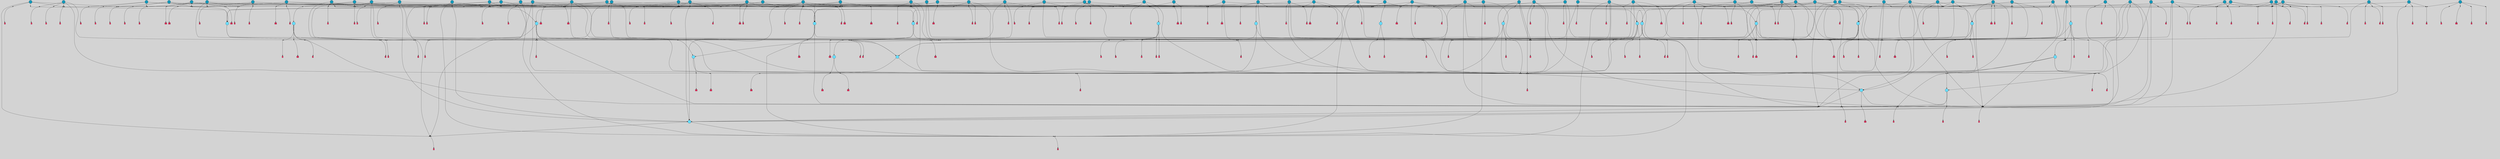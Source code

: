 // File exported with GEGELATI v1.3.1
// On the 2024-04-08 17:21:47
// With the File::TPGGraphDotExporter
digraph{
	graph[pad = "0.212, 0.055" bgcolor = lightgray]
	node[shape=circle style = filled label = ""]
		T3 [fillcolor="#66ddff"]
		T4 [fillcolor="#66ddff"]
		T7 [fillcolor="#66ddff"]
		T9 [fillcolor="#66ddff"]
		T11 [fillcolor="#66ddff"]
		T24 [fillcolor="#66ddff"]
		T27 [fillcolor="#66ddff"]
		T54 [fillcolor="#66ddff"]
		T82 [fillcolor="#66ddff"]
		T90 [fillcolor="#66ddff"]
		T95 [fillcolor="#66ddff"]
		T111 [fillcolor="#66ddff"]
		T129 [fillcolor="#66ddff"]
		T159 [fillcolor="#1199bb"]
		T164 [fillcolor="#66ddff"]
		T176 [fillcolor="#1199bb"]
		T194 [fillcolor="#1199bb"]
		T195 [fillcolor="#1199bb"]
		T198 [fillcolor="#66ddff"]
		T207 [fillcolor="#66ddff"]
		T210 [fillcolor="#1199bb"]
		T212 [fillcolor="#66ddff"]
		T213 [fillcolor="#1199bb"]
		T240 [fillcolor="#66ddff"]
		T242 [fillcolor="#1199bb"]
		T245 [fillcolor="#1199bb"]
		T249 [fillcolor="#1199bb"]
		T251 [fillcolor="#1199bb"]
		T252 [fillcolor="#1199bb"]
		T255 [fillcolor="#1199bb"]
		T257 [fillcolor="#1199bb"]
		T259 [fillcolor="#1199bb"]
		T260 [fillcolor="#1199bb"]
		T262 [fillcolor="#1199bb"]
		T263 [fillcolor="#1199bb"]
		T265 [fillcolor="#1199bb"]
		T267 [fillcolor="#66ddff"]
		T270 [fillcolor="#1199bb"]
		T273 [fillcolor="#1199bb"]
		T275 [fillcolor="#1199bb"]
		T278 [fillcolor="#1199bb"]
		T280 [fillcolor="#1199bb"]
		T282 [fillcolor="#1199bb"]
		T283 [fillcolor="#1199bb"]
		T284 [fillcolor="#1199bb"]
		T287 [fillcolor="#1199bb"]
		T288 [fillcolor="#1199bb"]
		T291 [fillcolor="#1199bb"]
		T292 [fillcolor="#1199bb"]
		T294 [fillcolor="#1199bb"]
		T301 [fillcolor="#1199bb"]
		T307 [fillcolor="#1199bb"]
		T311 [fillcolor="#1199bb"]
		T313 [fillcolor="#1199bb"]
		T314 [fillcolor="#1199bb"]
		T315 [fillcolor="#1199bb"]
		T318 [fillcolor="#1199bb"]
		T319 [fillcolor="#1199bb"]
		T20 [fillcolor="#66ddff"]
		T321 [fillcolor="#66ddff"]
		T322 [fillcolor="#66ddff"]
		T323 [fillcolor="#1199bb"]
		T325 [fillcolor="#1199bb"]
		T327 [fillcolor="#1199bb"]
		T330 [fillcolor="#1199bb"]
		T332 [fillcolor="#1199bb"]
		T334 [fillcolor="#1199bb"]
		T339 [fillcolor="#1199bb"]
		T341 [fillcolor="#1199bb"]
		T344 [fillcolor="#1199bb"]
		T345 [fillcolor="#1199bb"]
		T346 [fillcolor="#1199bb"]
		T348 [fillcolor="#1199bb"]
		T352 [fillcolor="#1199bb"]
		T353 [fillcolor="#1199bb"]
		T356 [fillcolor="#1199bb"]
		T359 [fillcolor="#1199bb"]
		T365 [fillcolor="#1199bb"]
		T371 [fillcolor="#1199bb"]
		T373 [fillcolor="#1199bb"]
		T376 [fillcolor="#1199bb"]
		T378 [fillcolor="#1199bb"]
		T379 [fillcolor="#1199bb"]
		T382 [fillcolor="#1199bb"]
		T383 [fillcolor="#1199bb"]
		T384 [fillcolor="#1199bb"]
		T385 [fillcolor="#1199bb"]
		T386 [fillcolor="#1199bb"]
		T388 [fillcolor="#1199bb"]
		T389 [fillcolor="#1199bb"]
		T390 [fillcolor="#1199bb"]
		T391 [fillcolor="#1199bb"]
		T392 [fillcolor="#1199bb"]
		T393 [fillcolor="#1199bb"]
		T220 [fillcolor="#1199bb"]
		T394 [fillcolor="#1199bb"]
		T395 [fillcolor="#1199bb"]
		T396 [fillcolor="#1199bb"]
		T397 [fillcolor="#1199bb"]
		T398 [fillcolor="#1199bb"]
		T399 [fillcolor="#1199bb"]
		P2716 [fillcolor="#cccccc" shape=point] //6|
		I2716 [shape=box style=invis label="6|1&2|6#1|7&#92;n10|7&2|0#1|5&#92;n9|4&0|1#2|2&#92;n8|6&0|0#1|0&#92;n"]
		P2716 -> I2716[style=invis]
		A2234 [fillcolor="#ff3366" shape=box margin=0.03 width=0 height=0 label="3"]
		T3 -> P2716 -> A2234
		P2717 [fillcolor="#cccccc" shape=point] //3|
		I2717 [shape=box style=invis label="7|6&2|4#0|2&#92;n10|3&2|7#1|4&#92;n11|6&0|4#0|1&#92;n7|1&0|0#2|6&#92;n7|6&0|3#2|6&#92;n4|0&2|6#0|1&#92;n4|4&2|5#0|2&#92;n4|6&0|4#2|7&#92;n10|0&2|3#1|5&#92;n2|6&0|5#0|2&#92;n1|0&2|3#0|7&#92;n1|6&2|0#0|5&#92;n6|2&0|1#0|7&#92;n9|2&0|3#2|7&#92;n5|3&0|6#0|6&#92;n1|7&2|5#2|3&#92;n8|1&2|7#0|6&#92;n1|0&2|5#2|1&#92;n7|1&2|2#2|5&#92;n7|4&2|6#0|3&#92;n"]
		P2717 -> I2717[style=invis]
		A2235 [fillcolor="#ff3366" shape=box margin=0.03 width=0 height=0 label="4"]
		T3 -> P2717 -> A2235
		P2718 [fillcolor="#cccccc" shape=point] //7|
		I2718 [shape=box style=invis label="0|2&2|4#2|6&#92;n5|3&0|6#0|1&#92;n4|7&2|6#0|5&#92;n7|6&0|7#0|5&#92;n10|7&2|2#1|1&#92;n"]
		P2718 -> I2718[style=invis]
		A2236 [fillcolor="#ff3366" shape=box margin=0.03 width=0 height=0 label="4"]
		T4 -> P2718 -> A2236
		P2719 [fillcolor="#cccccc" shape=point] //0|
		I2719 [shape=box style=invis label="2|5&0|1#0|6&#92;n6|1&2|2#2|7&#92;n8|0&0|3#1|4&#92;n4|3&2|5#2|4&#92;n8|1&2|4#0|0&#92;n6|6&0|1#2|6&#92;n11|7&2|4#2|5&#92;n6|2&2|4#0|2&#92;n8|5&2|4#2|4&#92;n2|1&2|1#2|2&#92;n2|7&2|5#2|6&#92;n9|7&0|5#0|4&#92;n1|2&0|5#2|6&#92;n4|2&2|3#2|7&#92;n3|3&2|1#0|2&#92;n"]
		P2719 -> I2719[style=invis]
		A2237 [fillcolor="#ff3366" shape=box margin=0.03 width=0 height=0 label="5"]
		T4 -> P2719 -> A2237
		P2720 [fillcolor="#cccccc" shape=point] //-3|
		I2720 [shape=box style=invis label="1|6&2|7#0|7&#92;n10|2&0|7#1|3&#92;n9|6&2|7#2|2&#92;n5|3&0|7#0|7&#92;n1|6&2|3#0|0&#92;n2|3&2|3#2|2&#92;n5|1&2|6#0|6&#92;n"]
		P2720 -> I2720[style=invis]
		A2238 [fillcolor="#ff3366" shape=box margin=0.03 width=0 height=0 label="7"]
		T7 -> P2720 -> A2238
		P2721 [fillcolor="#cccccc" shape=point] //5|
		I2721 [shape=box style=invis label="0|5&2|3#0|1&#92;n0|6&2|1#2|4&#92;n6|2&2|6#0|7&#92;n7|4&0|3#0|1&#92;n5|4&0|7#1|6&#92;n9|1&0|5#2|2&#92;n6|3&2|3#1|7&#92;n11|7&2|4#1|6&#92;n2|5&0|1#0|0&#92;n4|7&0|0#0|2&#92;n6|2&0|6#0|0&#92;n2|1&2|6#2|4&#92;n10|0&2|0#1|0&#92;n6|6&2|4#0|6&#92;n"]
		P2721 -> I2721[style=invis]
		A2239 [fillcolor="#ff3366" shape=box margin=0.03 width=0 height=0 label="8"]
		T7 -> P2721 -> A2239
		P2722 [fillcolor="#cccccc" shape=point] //-6|
		I2722 [shape=box style=invis label="11|1&0|7#2|0&#92;n10|4&0|1#1|0&#92;n4|3&2|4#2|1&#92;n0|5&2|0#0|0&#92;n6|1&0|0#0|3&#92;n8|2&2|0#0|4&#92;n11|4&2|0#1|6&#92;n7|0&2|6#2|3&#92;n5|3&2|6#2|0&#92;n2|0&2|0#0|4&#92;n"]
		P2722 -> I2722[style=invis]
		A2240 [fillcolor="#ff3366" shape=box margin=0.03 width=0 height=0 label="9"]
		T9 -> P2722 -> A2240
		P2723 [fillcolor="#cccccc" shape=point] //2|
		I2723 [shape=box style=invis label="6|3&2|7#1|4&#92;n8|6&0|0#2|5&#92;n2|1&0|2#0|3&#92;n8|7&0|6#0|4&#92;n2|1&2|0#0|1&#92;n0|0&2|2#2|3&#92;n6|6&0|7#2|1&#92;n6|1&0|7#2|6&#92;n5|4&2|7#0|4&#92;n0|3&0|4#2|0&#92;n11|0&2|0#2|5&#92;n4|5&2|5#2|4&#92;n5|7&0|6#0|4&#92;n9|7&2|5#0|3&#92;n5|4&2|1#0|3&#92;n5|3&0|1#1|7&#92;n0|4&0|3#2|5&#92;n"]
		P2723 -> I2723[style=invis]
		A2241 [fillcolor="#ff3366" shape=box margin=0.03 width=0 height=0 label="10"]
		T9 -> P2723 -> A2241
		P2724 [fillcolor="#cccccc" shape=point] //6|
		I2724 [shape=box style=invis label="3|0&2|7#2|2&#92;n3|2&0|4#2|5&#92;n5|1&0|2#1|0&#92;n8|7&0|1#2|0&#92;n8|5&0|3#0|6&#92;n0|2&0|2#2|3&#92;n1|5&2|5#0|5&#92;n5|6&0|6#0|7&#92;n6|7&0|0#2|6&#92;n1|2&2|3#0|0&#92;n7|7&2|3#0|4&#92;n0|7&2|7#0|6&#92;n1|0&2|2#2|7&#92;n4|4&0|1#0|0&#92;n"]
		P2724 -> I2724[style=invis]
		A2242 [fillcolor="#ff3366" shape=box margin=0.03 width=0 height=0 label="11"]
		T11 -> P2724 -> A2242
		P2725 [fillcolor="#cccccc" shape=point] //-4|
		I2725 [shape=box style=invis label="4|1&0|4#2|6&#92;n1|2&2|2#2|0&#92;n1|2&2|0#0|6&#92;n8|4&2|3#2|5&#92;n5|5&2|1#1|0&#92;n"]
		P2725 -> I2725[style=invis]
		A2243 [fillcolor="#ff3366" shape=box margin=0.03 width=0 height=0 label="12"]
		T11 -> P2725 -> A2243
		P2726 [fillcolor="#cccccc" shape=point] //-3|
		I2726 [shape=box style=invis label="8|1&2|3#0|5&#92;n0|6&0|5#0|5&#92;n3|7&2|1#0|6&#92;n3|5&0|1#0|0&#92;n9|5&2|0#0|4&#92;n3|5&0|2#0|3&#92;n10|6&2|4#1|0&#92;n9|4&2|7#2|6&#92;n1|7&2|5#2|2&#92;n"]
		P2726 -> I2726[style=invis]
		A2244 [fillcolor="#ff3366" shape=box margin=0.03 width=0 height=0 label="5"]
		T4 -> P2726 -> A2244
		P2727 [fillcolor="#cccccc" shape=point] //1|
		I2727 [shape=box style=invis label="5|1&0|6#2|7&#92;n2|4&0|4#2|2&#92;n0|6&0|5#0|4&#92;n10|6&2|5#1|6&#92;n9|3&0|1#1|7&#92;n10|3&2|2#1|0&#92;n5|0&0|0#2|1&#92;n11|3&2|3#1|5&#92;n10|3&0|1#1|0&#92;n2|4&0|1#0|1&#92;n0|2&0|3#2|4&#92;n9|2&2|1#2|5&#92;n11|7&2|6#2|6&#92;n"]
		P2727 -> I2727[style=invis]
		T24 -> P2727 -> T7
		P2728 [fillcolor="#cccccc" shape=point] //5|
		I2728 [shape=box style=invis label="3|0&2|0#0|1&#92;n3|0&0|7#0|1&#92;n5|3&0|2#2|6&#92;n4|4&2|4#2|6&#92;n11|2&0|7#1|6&#92;n2|7&2|2#2|5&#92;n9|3&2|6#2|7&#92;n7|7&0|0#0|4&#92;n6|1&2|4#2|3&#92;n5|4&2|0#1|6&#92;n1|3&0|7#0|4&#92;n"]
		P2728 -> I2728[style=invis]
		A2245 [fillcolor="#ff3366" shape=box margin=0.03 width=0 height=0 label="7"]
		T24 -> P2728 -> A2245
		P2729 [fillcolor="#cccccc" shape=point] //-2|
		I2729 [shape=box style=invis label="4|1&0|4#0|3&#92;n4|2&0|5#2|0&#92;n5|5&2|6#0|5&#92;n1|4&0|1#0|2&#92;n6|3&2|7#1|5&#92;n0|4&2|0#0|3&#92;n8|5&2|5#1|2&#92;n10|7&2|7#1|1&#92;n3|4&0|0#2|1&#92;n3|6&2|5#2|5&#92;n8|3&0|1#0|7&#92;n10|0&2|7#1|3&#92;n4|1&2|4#0|1&#92;n9|3&2|0#0|4&#92;n3|6&2|0#0|4&#92;n1|2&0|6#2|1&#92;n4|0&2|1#2|2&#92;n"]
		P2729 -> I2729[style=invis]
		A2246 [fillcolor="#ff3366" shape=box margin=0.03 width=0 height=0 label="14"]
		T24 -> P2729 -> A2246
		P2730 [fillcolor="#cccccc" shape=point] //2|
		I2730 [shape=box style=invis label="9|1&2|3#0|1&#92;n5|2&2|0#2|4&#92;n3|6&2|5#2|7&#92;n7|0&2|5#0|4&#92;n1|2&0|3#0|5&#92;n7|3&2|7#0|0&#92;n"]
		P2730 -> I2730[style=invis]
		A2247 [fillcolor="#ff3366" shape=box margin=0.03 width=0 height=0 label="2"]
		T27 -> P2730 -> A2247
		P2731 [fillcolor="#cccccc" shape=point] //-6|
		I2731 [shape=box style=invis label="7|5&0|4#0|4&#92;n11|0&2|5#2|1&#92;n"]
		P2731 -> I2731[style=invis]
		A2248 [fillcolor="#ff3366" shape=box margin=0.03 width=0 height=0 label="3"]
		T27 -> P2731 -> A2248
		T27 -> P2717
		T27 -> P2719
		P2732 [fillcolor="#cccccc" shape=point] //0|
		I2732 [shape=box style=invis label="4|0&0|3#2|7&#92;n10|2&0|3#1|7&#92;n3|5&0|2#0|3&#92;n4|5&0|0#2|1&#92;n10|7&2|0#1|2&#92;n5|3&2|3#1|6&#92;n9|5&2|0#0|4&#92;n5|4&2|7#0|2&#92;n10|3&2|7#1|4&#92;n7|2&0|1#2|6&#92;n8|6&0|5#0|5&#92;n8|7&2|3#0|5&#92;n2|6&2|4#0|0&#92;n"]
		P2732 -> I2732[style=invis]
		A2249 [fillcolor="#ff3366" shape=box margin=0.03 width=0 height=0 label="5"]
		T27 -> P2732 -> A2249
		P2733 [fillcolor="#cccccc" shape=point] //8|
		I2733 [shape=box style=invis label="9|0&0|1#2|0&#92;n10|1&2|5#1|4&#92;n8|2&2|6#0|4&#92;n2|4&2|5#2|3&#92;n4|2&2|2#0|2&#92;n7|5&0|2#0|0&#92;n8|2&2|1#1|3&#92;n8|7&0|7#2|1&#92;n1|1&0|0#0|7&#92;n5|6&2|5#1|0&#92;n6|6&2|5#0|0&#92;n11|4&0|3#2|6&#92;n4|2&2|4#0|7&#92;n5|6&0|1#2|0&#92;n11|3&0|2#0|7&#92;n"]
		P2733 -> I2733[style=invis]
		A2250 [fillcolor="#ff3366" shape=box margin=0.03 width=0 height=0 label="6"]
		T54 -> P2733 -> A2250
		T54 -> P2728
		P2734 [fillcolor="#cccccc" shape=point] //-10|
		I2734 [shape=box style=invis label="3|6&0|0#0|4&#92;n4|1&2|4#0|1&#92;n5|1&0|1#0|4&#92;n5|5&2|6#0|5&#92;n6|5&0|6#0|3&#92;n11|1&2|0#0|1&#92;n0|7&2|0#0|3&#92;n1|2&0|6#0|1&#92;n8|0&0|4#2|0&#92;n0|4&0|7#2|7&#92;n7|0&2|7#1|3&#92;n3|1&0|5#2|5&#92;n5|1&0|4#0|3&#92;n2|2&0|2#0|0&#92;n8|3&0|1#0|7&#92;n3|0&0|3#0|5&#92;n7|2&0|5#2|0&#92;n6|3&2|7#1|5&#92;n4|7&2|7#2|1&#92;n"]
		P2734 -> I2734[style=invis]
		A2251 [fillcolor="#ff3366" shape=box margin=0.03 width=0 height=0 label="14"]
		T54 -> P2734 -> A2251
		T54 -> P2721
		P2735 [fillcolor="#cccccc" shape=point] //6|
		I2735 [shape=box style=invis label="7|0&2|5#1|2&#92;n10|6&2|1#1|3&#92;n7|5&0|2#0|7&#92;n10|7&0|1#1|5&#92;n4|6&2|5#0|5&#92;n4|4&0|7#2|7&#92;n"]
		P2735 -> I2735[style=invis]
		A2252 [fillcolor="#ff3366" shape=box margin=0.03 width=0 height=0 label="7"]
		T82 -> P2735 -> A2252
		P2736 [fillcolor="#cccccc" shape=point] //6|
		I2736 [shape=box style=invis label="0|5&2|3#0|1&#92;n0|6&2|1#2|4&#92;n9|1&0|5#2|2&#92;n7|4&0|3#0|1&#92;n5|4&0|7#1|6&#92;n2|5&0|1#0|0&#92;n6|3&2|3#1|7&#92;n11|7&2|4#1|6&#92;n6|2&2|6#0|1&#92;n4|7&0|0#0|2&#92;n6|2&0|6#0|0&#92;n9|1&2|6#2|4&#92;n10|0&2|0#1|0&#92;n6|6&2|4#0|6&#92;n"]
		P2736 -> I2736[style=invis]
		A2253 [fillcolor="#ff3366" shape=box margin=0.03 width=0 height=0 label="8"]
		T82 -> P2736 -> A2253
		T82 -> P2722
		P2737 [fillcolor="#cccccc" shape=point] //-2|
		I2737 [shape=box style=invis label="8|4&2|1#2|5&#92;n4|1&0|7#2|1&#92;n5|7&2|3#2|2&#92;n10|4&2|5#1|7&#92;n10|0&2|6#1|3&#92;n4|5&2|7#0|6&#92;n9|5&2|4#0|4&#92;n2|4&0|5#0|7&#92;n11|1&2|4#2|6&#92;n5|6&0|7#1|2&#92;n2|7&2|7#2|6&#92;n5|2&0|5#1|5&#92;n3|0&0|6#0|2&#92;n4|0&0|4#2|4&#92;n4|4&2|6#0|7&#92;n10|6&2|0#1|4&#92;n9|7&0|3#1|4&#92;n1|4&2|6#0|3&#92;n11|5&2|6#0|3&#92;n0|3&0|5#0|1&#92;n"]
		P2737 -> I2737[style=invis]
		A2254 [fillcolor="#ff3366" shape=box margin=0.03 width=0 height=0 label="13"]
		T90 -> P2737 -> A2254
		P2738 [fillcolor="#cccccc" shape=point] //4|
		I2738 [shape=box style=invis label="7|1&2|6#1|3&#92;n10|1&0|3#1|6&#92;n8|5&2|3#2|1&#92;n11|5&0|0#2|6&#92;n4|1&0|6#0|0&#92;n11|1&0|2#0|3&#92;n2|0&2|1#0|7&#92;n"]
		P2738 -> I2738[style=invis]
		A2255 [fillcolor="#ff3366" shape=box margin=0.03 width=0 height=0 label="2"]
		T90 -> P2738 -> A2255
		P2739 [fillcolor="#cccccc" shape=point] //7|
		I2739 [shape=box style=invis label="10|3&0|1#1|4&#92;n4|6&0|0#0|2&#92;n4|5&0|6#0|0&#92;n4|3&0|6#2|1&#92;n7|0&0|3#1|2&#92;n4|7&0|6#0|5&#92;n7|6&0|7#0|6&#92;n6|6&0|0#0|3&#92;n11|1&0|4#2|5&#92;n10|2&0|3#1|2&#92;n"]
		P2739 -> I2739[style=invis]
		A2256 [fillcolor="#ff3366" shape=box margin=0.03 width=0 height=0 label="4"]
		T90 -> P2739 -> A2256
		T90 -> P2726
		P2740 [fillcolor="#cccccc" shape=point] //-7|
		I2740 [shape=box style=invis label="3|0&2|0#0|1&#92;n1|1&0|2#0|4&#92;n11|2&0|7#1|6&#92;n9|7&0|0#0|4&#92;n3|0&0|7#0|1&#92;n9|3&2|6#2|7&#92;n5|3&0|2#2|6&#92;n6|1&2|4#2|3&#92;n5|4&2|0#1|6&#92;n1|3&0|7#0|7&#92;n"]
		P2740 -> I2740[style=invis]
		A2257 [fillcolor="#ff3366" shape=box margin=0.03 width=0 height=0 label="7"]
		T90 -> P2740 -> A2257
		P2741 [fillcolor="#cccccc" shape=point] //4|
		I2741 [shape=box style=invis label="4|3&0|6#0|3&#92;n5|7&2|3#2|2&#92;n5|6&0|7#1|2&#92;n1|4&2|6#0|3&#92;n8|4&2|1#2|5&#92;n9|5&2|4#1|4&#92;n2|4&0|5#0|7&#92;n10|0&0|6#1|3&#92;n3|0&0|6#0|2&#92;n2|7&2|7#2|6&#92;n5|2&0|5#1|5&#92;n10|4&2|5#1|7&#92;n4|0&0|4#2|4&#92;n11|1&0|4#2|6&#92;n10|6&2|0#1|4&#92;n9|7&0|3#1|4&#92;n4|5&2|7#0|6&#92;n11|5&2|6#2|3&#92;n0|3&0|5#0|1&#92;n"]
		P2741 -> I2741[style=invis]
		A2258 [fillcolor="#ff3366" shape=box margin=0.03 width=0 height=0 label="13"]
		T95 -> P2741 -> A2258
		P2742 [fillcolor="#cccccc" shape=point] //8|
		I2742 [shape=box style=invis label="9|7&0|5#2|5&#92;n3|3&2|3#0|2&#92;n9|5&2|2#1|0&#92;n2|3&0|6#0|3&#92;n4|4&2|5#2|7&#92;n11|3&2|0#1|5&#92;n6|6&2|1#2|2&#92;n4|6&0|1#2|2&#92;n2|5&2|7#2|2&#92;n7|7&2|2#2|3&#92;n6|5&0|3#2|6&#92;n6|7&0|6#0|2&#92;n"]
		P2742 -> I2742[style=invis]
		A2259 [fillcolor="#ff3366" shape=box margin=0.03 width=0 height=0 label="14"]
		T95 -> P2742 -> A2259
		P2743 [fillcolor="#cccccc" shape=point] //2|
		I2743 [shape=box style=invis label="4|1&0|4#2|6&#92;n5|5&2|1#1|0&#92;n1|0&2|0#0|6&#92;n8|4&2|3#2|5&#92;n"]
		P2743 -> I2743[style=invis]
		T95 -> P2743 -> T11
		P2744 [fillcolor="#cccccc" shape=point] //-9|
		I2744 [shape=box style=invis label="2|0&2|0#2|1&#92;n4|4&2|4#2|6&#92;n9|1&0|3#1|7&#92;n5|3&0|2#2|6&#92;n2|7&2|2#2|5&#92;n5|4&2|0#1|6&#92;n3|0&0|7#0|1&#92;n1|3&0|7#0|4&#92;n11|6&2|2#0|7&#92;n7|7&0|0#0|4&#92;n11|0&0|7#1|6&#92;n9|3&2|6#2|7&#92;n"]
		P2744 -> I2744[style=invis]
		A2260 [fillcolor="#ff3366" shape=box margin=0.03 width=0 height=0 label="7"]
		T95 -> P2744 -> A2260
		P2745 [fillcolor="#cccccc" shape=point] //-8|
		I2745 [shape=box style=invis label="7|5&0|4#2|4&#92;n"]
		P2745 -> I2745[style=invis]
		A2261 [fillcolor="#ff3366" shape=box margin=0.03 width=0 height=0 label="3"]
		T95 -> P2745 -> A2261
		P2746 [fillcolor="#cccccc" shape=point] //-5|
		I2746 [shape=box style=invis label="0|0&2|3#0|2&#92;n10|5&0|6#1|3&#92;n7|3&0|6#2|3&#92;n3|4&0|6#0|6&#92;n10|5&0|2#1|1&#92;n5|0&0|1#0|3&#92;n6|6&2|5#1|5&#92;n7|4&0|2#1|7&#92;n5|7&0|1#2|5&#92;n1|5&0|0#0|3&#92;n7|5&2|1#2|6&#92;n9|0&0|2#0|0&#92;n4|0&2|4#0|0&#92;n4|6&0|0#2|3&#92;n3|1&0|6#2|5&#92;n7|7&2|1#2|3&#92;n9|4&2|2#0|6&#92;n"]
		P2746 -> I2746[style=invis]
		T111 -> P2746 -> T9
		P2747 [fillcolor="#cccccc" shape=point] //7|
		I2747 [shape=box style=invis label="7|4&2|1#2|0&#92;n4|1&2|4#2|3&#92;n5|0&2|0#2|2&#92;n6|1&2|4#2|6&#92;n"]
		P2747 -> I2747[style=invis]
		A2262 [fillcolor="#ff3366" shape=box margin=0.03 width=0 height=0 label="9"]
		T111 -> P2747 -> A2262
		P2748 [fillcolor="#cccccc" shape=point] //2|
		I2748 [shape=box style=invis label="3|0&2|0#0|1&#92;n11|2&0|7#1|6&#92;n8|7&2|4#0|5&#92;n5|3&0|2#2|6&#92;n4|4&2|4#2|6&#92;n3|0&0|7#0|1&#92;n2|7&2|2#2|5&#92;n9|3&2|6#2|7&#92;n7|7&0|0#0|4&#92;n6|1&2|4#1|3&#92;n5|4&2|0#1|6&#92;n1|3&0|7#0|4&#92;n"]
		P2748 -> I2748[style=invis]
		A2263 [fillcolor="#ff3366" shape=box margin=0.03 width=0 height=0 label="7"]
		T111 -> P2748 -> A2263
		T111 -> P2722
		T129 -> P2733
		T129 -> P2728
		P2749 [fillcolor="#cccccc" shape=point] //10|
		I2749 [shape=box style=invis label="4|5&2|7#2|1&#92;n1|7&2|3#0|6&#92;n3|5&2|2#0|3&#92;n10|3&0|7#1|4&#92;n7|1&0|4#2|6&#92;n10|2&0|3#1|7&#92;n9|5&2|0#0|4&#92;n4|0&0|3#2|7&#92;n11|4&2|6#1|2&#92;n5|4&2|7#0|2&#92;n2|6&2|4#0|0&#92;n6|5&0|7#2|1&#92;n5|3&2|3#1|6&#92;n10|7&2|0#1|2&#92;n"]
		P2749 -> I2749[style=invis]
		A2264 [fillcolor="#ff3366" shape=box margin=0.03 width=0 height=0 label="5"]
		T129 -> P2749 -> A2264
		P2750 [fillcolor="#cccccc" shape=point] //5|
		I2750 [shape=box style=invis label="9|4&2|3#1|3&#92;n0|4&2|4#0|5&#92;n6|1&2|6#2|5&#92;n4|0&0|5#2|0&#92;n"]
		P2750 -> I2750[style=invis]
		A2265 [fillcolor="#ff3366" shape=box margin=0.03 width=0 height=0 label="7"]
		T129 -> P2750 -> A2265
		P2751 [fillcolor="#cccccc" shape=point] //6|
		I2751 [shape=box style=invis label="9|4&2|7#0|6&#92;n8|4&0|1#1|0&#92;n1|3&0|0#2|1&#92;n2|4&0|6#2|2&#92;n5|1&2|5#0|7&#92;n3|0&0|3#2|6&#92;n2|2&2|6#0|2&#92;n8|4&0|4#2|2&#92;n5|1&2|4#0|3&#92;n9|4&0|6#0|6&#92;n5|0&2|2#1|5&#92;n11|7&0|0#1|1&#92;n0|4&0|3#0|3&#92;n7|7&2|4#2|5&#92;n1|5&0|1#2|1&#92;n"]
		P2751 -> I2751[style=invis]
		A2266 [fillcolor="#ff3366" shape=box margin=0.03 width=0 height=0 label="1"]
		T129 -> P2751 -> A2266
		P2752 [fillcolor="#cccccc" shape=point] //7|
		I2752 [shape=box style=invis label="7|0&2|1#2|0&#92;n9|7&2|1#1|7&#92;n8|2&0|1#1|0&#92;n6|6&0|2#1|1&#92;n2|2&0|5#0|0&#92;n5|7&0|0#2|1&#92;n5|1&2|5#1|5&#92;n4|7&2|4#2|3&#92;n10|5&2|2#1|5&#92;n1|3&2|2#2|0&#92;n10|2&2|6#1|5&#92;n"]
		P2752 -> I2752[style=invis]
		A2267 [fillcolor="#ff3366" shape=box margin=0.03 width=0 height=0 label="1"]
		T159 -> P2752 -> A2267
		P2753 [fillcolor="#cccccc" shape=point] //7|
		I2753 [shape=box style=invis label="7|4&2|7#0|4&#92;n4|6&0|1#2|5&#92;n2|1&2|3#0|0&#92;n4|3&2|0#0|1&#92;n0|0&2|7#2|7&#92;n7|7&0|5#2|3&#92;n5|0&2|1#2|2&#92;n10|0&0|4#1|2&#92;n4|4&0|7#0|0&#92;n6|7&0|2#0|1&#92;n1|4&2|5#0|4&#92;n"]
		P2753 -> I2753[style=invis]
		A2268 [fillcolor="#ff3366" shape=box margin=0.03 width=0 height=0 label="0"]
		T159 -> P2753 -> A2268
		P2754 [fillcolor="#cccccc" shape=point] //5|
		I2754 [shape=box style=invis label="0|5&2|3#0|1&#92;n0|6&2|1#2|4&#92;n6|2&2|6#0|7&#92;n9|0&2|7#1|1&#92;n7|4&0|3#0|1&#92;n11|7&2|4#1|6&#92;n9|1&0|5#2|2&#92;n5|4&0|7#1|6&#92;n2|5&0|1#0|0&#92;n4|7&0|0#0|2&#92;n6|2&0|6#0|0&#92;n2|1&2|6#2|4&#92;n10|0&0|0#1|0&#92;n6|6&2|4#0|6&#92;n"]
		P2754 -> I2754[style=invis]
		T159 -> P2754 -> T129
		T164 -> P2719
		P2755 [fillcolor="#cccccc" shape=point] //-1|
		I2755 [shape=box style=invis label="6|4&0|4#2|4&#92;n4|5&2|5#2|4&#92;n9|7&2|5#0|3&#92;n3|7&2|6#0|6&#92;n8|7&0|6#0|4&#92;n2|1&2|0#0|1&#92;n8|6&0|0#2|5&#92;n2|1&0|2#0|3&#92;n6|1&0|7#2|6&#92;n6|3&0|1#1|6&#92;n5|4&2|7#0|4&#92;n0|7&0|4#2|0&#92;n11|0&2|0#2|5&#92;n3|7&2|0#2|7&#92;n8|3&2|7#1|4&#92;n5|7&0|6#0|4&#92;n0|0&2|3#2|3&#92;n5|4&2|1#0|3&#92;n0|4&0|3#2|5&#92;n"]
		P2755 -> I2755[style=invis]
		A2269 [fillcolor="#ff3366" shape=box margin=0.03 width=0 height=0 label="10"]
		T164 -> P2755 -> A2269
		P2756 [fillcolor="#cccccc" shape=point] //-7|
		I2756 [shape=box style=invis label="6|1&0|2#0|3&#92;n1|2&0|1#2|0&#92;n10|3&2|2#1|1&#92;n0|1&0|2#0|7&#92;n4|6&2|7#2|4&#92;n6|0&2|7#0|6&#92;n"]
		P2756 -> I2756[style=invis]
		A2270 [fillcolor="#ff3366" shape=box margin=0.03 width=0 height=0 label="7"]
		T164 -> P2756 -> A2270
		P2757 [fillcolor="#cccccc" shape=point] //-6|
		I2757 [shape=box style=invis label="11|7&0|1#0|6&#92;n3|5&0|1#0|3&#92;n1|5&0|5#0|6&#92;n1|7&2|5#2|2&#92;n0|0&0|2#2|2&#92;n4|4&0|1#0|5&#92;n6|4&2|2#0|2&#92;n0|6&2|5#0|5&#92;n0|3&2|2#2|6&#92;n"]
		P2757 -> I2757[style=invis]
		A2271 [fillcolor="#ff3366" shape=box margin=0.03 width=0 height=0 label="5"]
		T164 -> P2757 -> A2271
		T164 -> P2741
		P2758 [fillcolor="#cccccc" shape=point] //3|
		I2758 [shape=box style=invis label="4|7&0|7#2|7&#92;n11|5&2|6#0|2&#92;n5|5&2|6#2|0&#92;n3|2&0|6#0|3&#92;n10|2&2|5#1|5&#92;n9|4&2|3#1|5&#92;n2|5&2|7#2|4&#92;n11|3&2|5#1|0&#92;n7|0&0|7#2|1&#92;n1|2&0|5#0|1&#92;n"]
		P2758 -> I2758[style=invis]
		A2272 [fillcolor="#ff3366" shape=box margin=0.03 width=0 height=0 label="5"]
		T176 -> P2758 -> A2272
		P2759 [fillcolor="#cccccc" shape=point] //2|
		I2759 [shape=box style=invis label="7|1&0|6#0|1&#92;n5|2&2|5#1|6&#92;n10|1&2|1#1|1&#92;n4|7&0|4#2|2&#92;n11|7&0|4#2|7&#92;n5|0&0|5#1|7&#92;n8|2&0|5#2|4&#92;n10|0&2|6#1|6&#92;n5|1&0|1#2|3&#92;n1|6&2|0#0|1&#92;n9|6&2|2#1|4&#92;n3|4&2|3#0|0&#92;n10|1&0|1#1|0&#92;n2|2&0|1#2|1&#92;n3|1&2|7#0|3&#92;n"]
		P2759 -> I2759[style=invis]
		A2273 [fillcolor="#ff3366" shape=box margin=0.03 width=0 height=0 label="10"]
		T176 -> P2759 -> A2273
		P2760 [fillcolor="#cccccc" shape=point] //-1|
		I2760 [shape=box style=invis label="1|7&2|1#0|6&#92;n8|1&2|3#0|5&#92;n10|6&2|7#1|0&#92;n1|7&2|5#0|2&#92;n0|3&0|3#2|2&#92;n3|5&0|1#0|0&#92;n3|5&0|2#0|3&#92;n1|5&2|0#0|4&#92;n5|7&2|2#2|5&#92;n4|0&2|3#0|3&#92;n"]
		P2760 -> I2760[style=invis]
		T176 -> P2760 -> T3
		P2761 [fillcolor="#cccccc" shape=point] //-3|
		I2761 [shape=box style=invis label="6|3&2|4#1|4&#92;n5|3&0|1#1|7&#92;n2|1&0|2#2|3&#92;n8|7&0|6#0|4&#92;n2|1&2|0#0|1&#92;n0|0&2|2#2|3&#92;n6|1&0|7#2|6&#92;n5|7&0|2#0|4&#92;n0|3&0|4#2|0&#92;n11|0&2|0#2|5&#92;n6|0&2|0#1|4&#92;n8|6&0|2#2|5&#92;n5|4&2|1#0|3&#92;n9|7&2|5#0|3&#92;n5|4&2|7#0|4&#92;n"]
		P2761 -> I2761[style=invis]
		A2274 [fillcolor="#ff3366" shape=box margin=0.03 width=0 height=0 label="10"]
		T176 -> P2761 -> A2274
		P2762 [fillcolor="#cccccc" shape=point] //4|
		I2762 [shape=box style=invis label="7|1&0|6#0|1&#92;n5|2&2|5#1|6&#92;n10|1&2|1#1|1&#92;n9|6&2|2#1|4&#92;n4|7&0|4#2|2&#92;n9|6&0|4#1|1&#92;n10|0&2|6#1|6&#92;n5|1&0|1#2|3&#92;n1|6&2|0#0|1&#92;n8|2&0|5#2|4&#92;n3|4&2|3#0|0&#92;n10|1&0|5#1|0&#92;n2|2&0|1#2|1&#92;n3|1&2|7#0|3&#92;n"]
		P2762 -> I2762[style=invis]
		A2275 [fillcolor="#ff3366" shape=box margin=0.03 width=0 height=0 label="10"]
		T176 -> P2762 -> A2275
		P2763 [fillcolor="#cccccc" shape=point] //-2|
		I2763 [shape=box style=invis label="1|0&0|3#0|3&#92;n2|7&0|4#0|4&#92;n11|6&2|1#1|4&#92;n6|1&2|5#0|0&#92;n2|0&2|0#0|6&#92;n1|3&2|1#0|4&#92;n"]
		P2763 -> I2763[style=invis]
		A2276 [fillcolor="#ff3366" shape=box margin=0.03 width=0 height=0 label="2"]
		T194 -> P2763 -> A2276
		P2764 [fillcolor="#cccccc" shape=point] //3|
		I2764 [shape=box style=invis label="5|4&2|7#0|4&#92;n0|4&0|3#2|5&#92;n8|6&0|0#2|5&#92;n2|1&0|2#0|3&#92;n9|7&0|6#0|4&#92;n0|0&2|2#2|3&#92;n6|6&0|7#2|1&#92;n6|1&0|7#2|6&#92;n0|3&0|4#2|0&#92;n11|0&2|0#2|5&#92;n4|5&2|5#2|4&#92;n5|3&0|1#1|7&#92;n9|7&2|2#0|3&#92;n5|4&2|1#0|3&#92;n5|0&0|6#0|4&#92;n0|0&0|1#2|0&#92;n"]
		P2764 -> I2764[style=invis]
		A2277 [fillcolor="#ff3366" shape=box margin=0.03 width=0 height=0 label="10"]
		T194 -> P2764 -> A2277
		T194 -> P2760
		P2765 [fillcolor="#cccccc" shape=point] //10|
		I2765 [shape=box style=invis label="6|1&2|4#2|3&#92;n3|0&0|7#0|1&#92;n5|3&0|2#2|6&#92;n4|4&0|4#2|6&#92;n5|4&2|0#1|6&#92;n10|5&0|6#1|5&#92;n2|5&2|1#2|2&#92;n1|3&0|7#0|4&#92;n3|0&2|0#0|1&#92;n11|2&0|5#1|6&#92;n9|3&2|6#2|7&#92;n7|7&0|0#0|4&#92;n"]
		P2765 -> I2765[style=invis]
		A2278 [fillcolor="#ff3366" shape=box margin=0.03 width=0 height=0 label="7"]
		T194 -> P2765 -> A2278
		P2766 [fillcolor="#cccccc" shape=point] //5|
		I2766 [shape=box style=invis label="3|0&2|0#2|1&#92;n3|0&0|7#0|1&#92;n5|3&0|2#2|6&#92;n4|4&2|4#2|6&#92;n5|4&2|0#1|6&#92;n2|7&2|2#2|5&#92;n1|3&0|7#0|4&#92;n11|6&2|2#0|7&#92;n7|7&0|0#0|4&#92;n6|1&2|4#2|3&#92;n11|0&0|7#1|6&#92;n9|3&2|6#2|7&#92;n"]
		P2766 -> I2766[style=invis]
		A2279 [fillcolor="#ff3366" shape=box margin=0.03 width=0 height=0 label="7"]
		T195 -> P2766 -> A2279
		P2767 [fillcolor="#cccccc" shape=point] //4|
		I2767 [shape=box style=invis label="7|1&0|6#0|1&#92;n6|7&2|7#1|7&#92;n10|1&2|1#1|1&#92;n9|6&2|2#1|4&#92;n4|7&0|4#2|2&#92;n9|6&0|5#1|1&#92;n10|0&2|6#1|6&#92;n5|1&0|1#2|3&#92;n10|1&0|5#1|0&#92;n3|4&2|3#0|0&#92;n8|2&0|5#2|4&#92;n1|6&2|0#0|0&#92;n2|3&0|1#2|6&#92;n5|2&2|2#1|6&#92;n2|2&0|1#2|1&#92;n3|1&2|7#0|3&#92;n6|7&2|3#0|4&#92;n"]
		P2767 -> I2767[style=invis]
		A2280 [fillcolor="#ff3366" shape=box margin=0.03 width=0 height=0 label="10"]
		T195 -> P2767 -> A2280
		P2768 [fillcolor="#cccccc" shape=point] //-4|
		I2768 [shape=box style=invis label="0|4&0|0#2|7&#92;n8|5&2|4#2|4&#92;n4|3&2|5#2|4&#92;n11|7&2|2#2|5&#92;n6|5&2|2#2|7&#92;n3|2&0|7#0|7&#92;n3|3&2|1#0|3&#92;n2|6&0|3#2|5&#92;n0|1&2|6#2|2&#92;n8|2&0|0#1|6&#92;n0|7&0|5#0|4&#92;n9|5&0|3#2|7&#92;n2|7&2|5#2|6&#92;n9|0&2|0#0|1&#92;n1|2&2|4#0|2&#92;n"]
		P2768 -> I2768[style=invis]
		T195 -> P2768 -> T27
		T195 -> P2753
		P2769 [fillcolor="#cccccc" shape=point] //-3|
		I2769 [shape=box style=invis label="0|0&2|7#2|7&#92;n4|6&0|2#2|5&#92;n2|1&2|3#0|0&#92;n4|3&2|0#0|1&#92;n7|4&2|7#0|4&#92;n5|0&2|1#2|2&#92;n10|0&0|4#1|2&#92;n4|4&0|7#0|0&#92;n6|7&0|2#0|1&#92;n1|4&2|5#0|4&#92;n"]
		P2769 -> I2769[style=invis]
		A2281 [fillcolor="#ff3366" shape=box margin=0.03 width=0 height=0 label="0"]
		T198 -> P2769 -> A2281
		P2770 [fillcolor="#cccccc" shape=point] //-3|
		I2770 [shape=box style=invis label="3|7&0|0#0|2&#92;n11|5&0|1#1|1&#92;n4|1&0|6#2|6&#92;n4|0&0|1#0|5&#92;n"]
		P2770 -> I2770[style=invis]
		T198 -> P2770 -> T24
		T198 -> P2728
		P2771 [fillcolor="#cccccc" shape=point] //-2|
		I2771 [shape=box style=invis label="5|2&2|0#2|4&#92;n9|1&2|3#0|1&#92;n3|6&2|5#2|7&#92;n7|0&2|1#0|4&#92;n1|2&0|3#0|5&#92;n7|3&2|7#0|0&#92;n"]
		P2771 -> I2771[style=invis]
		A2282 [fillcolor="#ff3366" shape=box margin=0.03 width=0 height=0 label="2"]
		T198 -> P2771 -> A2282
		P2772 [fillcolor="#cccccc" shape=point] //-9|
		I2772 [shape=box style=invis label="4|1&0|4#2|6&#92;n11|0&2|0#0|6&#92;n8|4&2|3#2|5&#92;n6|0&0|3#0|1&#92;n"]
		P2772 -> I2772[style=invis]
		T198 -> P2772 -> T11
		T207 -> P2752
		T207 -> P2770
		P2773 [fillcolor="#cccccc" shape=point] //5|
		I2773 [shape=box style=invis label="8|1&2|6#0|6&#92;n3|0&0|7#0|1&#92;n11|3&0|2#2|6&#92;n4|4&2|4#2|6&#92;n11|2&0|7#1|6&#92;n2|7&2|2#2|5&#92;n7|7&0|0#0|4&#92;n6|1&2|4#2|3&#92;n5|4&2|0#1|6&#92;n3|0&2|0#0|1&#92;n1|3&0|7#0|4&#92;n"]
		P2773 -> I2773[style=invis]
		A2283 [fillcolor="#ff3366" shape=box margin=0.03 width=0 height=0 label="7"]
		T207 -> P2773 -> A2283
		P2774 [fillcolor="#cccccc" shape=point] //5|
		I2774 [shape=box style=invis label="10|4&2|6#1|2&#92;n8|4&0|1#1|0&#92;n0|4&2|6#0|0&#92;n8|4&2|5#2|1&#92;n7|5&2|5#1|0&#92;n3|6&0|6#2|2&#92;n1|7&0|7#0|5&#92;n2|0&0|7#2|4&#92;n9|4&2|6#2|7&#92;n2|6&2|2#0|0&#92;n11|7&2|7#0|7&#92;n5|5&0|0#0|1&#92;n10|1&0|0#1|0&#92;n7|3&0|1#2|5&#92;n9|2&2|7#1|5&#92;n9|0&2|5#1|2&#92;n1|6&2|4#2|2&#92;n3|3&2|2#0|7&#92;n1|6&2|0#0|0&#92;n6|4&2|6#1|0&#92;n"]
		P2774 -> I2774[style=invis]
		A2284 [fillcolor="#ff3366" shape=box margin=0.03 width=0 height=0 label="1"]
		T207 -> P2774 -> A2284
		P2775 [fillcolor="#cccccc" shape=point] //7|
		I2775 [shape=box style=invis label="6|1&2|6#2|7&#92;n7|0&2|4#2|3&#92;n3|3&0|7#0|6&#92;n5|4&0|2#2|4&#92;n8|5&2|6#2|7&#92;n0|0&2|3#0|3&#92;n5|4&2|4#2|6&#92;n"]
		P2775 -> I2775[style=invis]
		T207 -> P2775 -> T4
		T210 -> P2753
		T210 -> P2728
		P2776 [fillcolor="#cccccc" shape=point] //6|
		I2776 [shape=box style=invis label="10|4&2|6#1|2&#92;n8|4&0|1#1|0&#92;n0|4&2|6#0|0&#92;n8|4&2|5#2|1&#92;n7|5&2|5#1|0&#92;n3|6&0|6#2|2&#92;n1|7&0|7#0|5&#92;n2|0&0|7#2|4&#92;n2|6&2|2#0|0&#92;n0|7&2|7#0|7&#92;n11|6&0|4#2|2&#92;n5|5&0|0#0|1&#92;n10|1&0|0#1|0&#92;n7|3&0|1#2|5&#92;n9|2&2|7#1|5&#92;n9|4&2|6#2|7&#92;n1|6&2|4#2|2&#92;n3|3&2|2#0|7&#92;n1|6&2|0#0|0&#92;n6|4&2|6#1|0&#92;n"]
		P2776 -> I2776[style=invis]
		A2285 [fillcolor="#ff3366" shape=box margin=0.03 width=0 height=0 label="1"]
		T210 -> P2776 -> A2285
		P2777 [fillcolor="#cccccc" shape=point] //2|
		I2777 [shape=box style=invis label="4|5&2|7#2|1&#92;n1|7&2|3#0|6&#92;n3|5&2|2#0|3&#92;n10|3&2|7#1|4&#92;n7|1&0|4#2|6&#92;n4|0&0|3#2|7&#92;n9|5&2|0#0|4&#92;n10|2&0|3#1|7&#92;n11|4&2|6#1|2&#92;n10|3&2|1#1|6&#92;n5|4&2|7#0|2&#92;n2|6&2|4#0|0&#92;n6|5&0|7#2|1&#92;n5|3&2|3#1|6&#92;n10|7&2|0#1|2&#92;n"]
		P2777 -> I2777[style=invis]
		A2286 [fillcolor="#ff3366" shape=box margin=0.03 width=0 height=0 label="5"]
		T210 -> P2777 -> A2286
		P2778 [fillcolor="#cccccc" shape=point] //9|
		I2778 [shape=box style=invis label="11|0&2|0#1|1&#92;n3|6&0|6#0|0&#92;n1|4&0|0#2|4&#92;n7|5&2|2#1|3&#92;n11|7&2|6#1|7&#92;n5|2&0|6#1|5&#92;n9|5&0|6#0|3&#92;n2|2&2|7#0|5&#92;n9|3&2|2#2|0&#92;n11|0&2|7#0|1&#92;n1|1&2|0#0|1&#92;n6|6&0|6#1|2&#92;n9|7&0|1#0|3&#92;n2|0&2|4#2|5&#92;n2|4&2|2#0|0&#92;n6|1&2|1#1|7&#92;n10|7&2|5#1|6&#92;n11|5&2|7#2|4&#92;n"]
		P2778 -> I2778[style=invis]
		A2287 [fillcolor="#ff3366" shape=box margin=0.03 width=0 height=0 label="1"]
		T210 -> P2778 -> A2287
		P2779 [fillcolor="#cccccc" shape=point] //6|
		I2779 [shape=box style=invis label="9|4&2|7#0|6&#92;n8|4&0|1#1|0&#92;n1|3&0|0#2|1&#92;n2|4&0|6#2|2&#92;n5|1&2|5#0|7&#92;n3|0&0|3#2|6&#92;n2|2&2|6#0|2&#92;n8|4&0|4#2|2&#92;n5|1&2|4#0|3&#92;n9|4&0|6#0|6&#92;n5|0&2|2#1|5&#92;n11|7&0|0#1|1&#92;n0|4&0|3#0|3&#92;n7|7&2|4#2|5&#92;n1|5&0|1#2|1&#92;n"]
		P2779 -> I2779[style=invis]
		A2288 [fillcolor="#ff3366" shape=box margin=0.03 width=0 height=0 label="1"]
		T212 -> P2779 -> A2288
		P2780 [fillcolor="#cccccc" shape=point] //5|
		I2780 [shape=box style=invis label="3|0&2|0#0|1&#92;n3|0&0|7#0|1&#92;n5|3&0|2#2|6&#92;n4|4&2|4#2|6&#92;n11|2&0|7#1|6&#92;n2|7&2|2#2|5&#92;n9|3&2|6#2|7&#92;n7|7&0|0#0|4&#92;n6|1&2|4#2|3&#92;n5|4&2|0#1|6&#92;n1|3&0|7#0|4&#92;n"]
		P2780 -> I2780[style=invis]
		A2289 [fillcolor="#ff3366" shape=box margin=0.03 width=0 height=0 label="7"]
		T212 -> P2780 -> A2289
		P2781 [fillcolor="#cccccc" shape=point] //8|
		I2781 [shape=box style=invis label="9|0&0|1#2|0&#92;n10|1&2|5#1|4&#92;n8|2&2|6#0|4&#92;n2|4&2|5#2|3&#92;n4|2&2|2#0|2&#92;n7|5&0|2#0|0&#92;n8|2&2|1#1|3&#92;n8|7&0|7#2|1&#92;n1|1&0|0#0|7&#92;n5|6&2|5#1|0&#92;n6|6&2|5#0|0&#92;n11|4&0|3#2|6&#92;n4|2&2|4#0|7&#92;n5|6&0|1#2|0&#92;n11|3&0|2#0|7&#92;n"]
		P2781 -> I2781[style=invis]
		A2290 [fillcolor="#ff3366" shape=box margin=0.03 width=0 height=0 label="6"]
		T212 -> P2781 -> A2290
		P2782 [fillcolor="#cccccc" shape=point] //5|
		I2782 [shape=box style=invis label="9|4&2|3#1|3&#92;n0|4&2|4#0|5&#92;n6|1&2|6#2|5&#92;n4|0&0|5#2|0&#92;n"]
		P2782 -> I2782[style=invis]
		A2291 [fillcolor="#ff3366" shape=box margin=0.03 width=0 height=0 label="7"]
		T212 -> P2782 -> A2291
		P2783 [fillcolor="#cccccc" shape=point] //5|
		I2783 [shape=box style=invis label="0|5&2|3#0|1&#92;n0|6&2|1#2|4&#92;n6|2&2|6#0|7&#92;n9|0&2|7#1|1&#92;n7|4&0|3#0|1&#92;n11|7&2|4#1|6&#92;n9|1&0|5#2|2&#92;n5|4&0|7#1|6&#92;n2|5&0|1#0|0&#92;n4|7&0|0#0|2&#92;n6|2&0|6#0|0&#92;n2|1&2|6#2|4&#92;n10|0&0|0#1|0&#92;n6|6&2|4#0|6&#92;n"]
		P2783 -> I2783[style=invis]
		T213 -> P2783 -> T212
		P2784 [fillcolor="#cccccc" shape=point] //7|
		I2784 [shape=box style=invis label="7|4&2|7#0|4&#92;n4|6&0|1#2|5&#92;n2|1&2|3#0|0&#92;n4|3&2|0#0|1&#92;n0|0&2|7#2|7&#92;n7|7&0|5#2|3&#92;n5|0&2|1#2|2&#92;n10|0&0|4#1|2&#92;n4|4&0|7#0|0&#92;n6|7&0|2#0|1&#92;n1|4&2|5#0|4&#92;n"]
		P2784 -> I2784[style=invis]
		A2292 [fillcolor="#ff3366" shape=box margin=0.03 width=0 height=0 label="0"]
		T213 -> P2784 -> A2292
		P2785 [fillcolor="#cccccc" shape=point] //10|
		I2785 [shape=box style=invis label="4|5&2|7#2|1&#92;n1|7&2|3#0|6&#92;n3|5&2|2#0|3&#92;n10|3&0|7#1|4&#92;n7|1&0|4#2|6&#92;n10|2&0|3#1|7&#92;n9|5&2|0#0|4&#92;n4|0&0|3#2|7&#92;n11|4&2|6#1|2&#92;n5|4&2|7#0|2&#92;n2|6&2|4#0|0&#92;n6|5&0|7#2|1&#92;n5|3&2|3#1|6&#92;n10|7&2|0#1|2&#92;n"]
		P2785 -> I2785[style=invis]
		A2293 [fillcolor="#ff3366" shape=box margin=0.03 width=0 height=0 label="5"]
		T212 -> P2785 -> A2293
		P2786 [fillcolor="#cccccc" shape=point] //7|
		I2786 [shape=box style=invis label="7|0&2|1#2|0&#92;n9|7&2|1#1|7&#92;n8|2&0|1#1|0&#92;n6|6&0|2#1|1&#92;n2|2&0|5#0|0&#92;n5|7&0|0#2|1&#92;n5|1&2|5#1|5&#92;n4|7&2|4#2|3&#92;n10|5&2|2#1|5&#92;n1|3&2|2#2|0&#92;n10|2&2|6#1|5&#92;n"]
		P2786 -> I2786[style=invis]
		A2294 [fillcolor="#ff3366" shape=box margin=0.03 width=0 height=0 label="1"]
		T213 -> P2786 -> A2294
		T240 -> P2752
		P2787 [fillcolor="#cccccc" shape=point] //7|
		I2787 [shape=box style=invis label="7|4&2|7#0|4&#92;n1|4&2|5#0|4&#92;n2|1&2|3#0|0&#92;n4|3&2|0#0|1&#92;n0|0&2|7#2|7&#92;n7|7&0|5#2|3&#92;n5|0&2|1#2|2&#92;n6|6&2|5#0|2&#92;n5|0&0|4#1|2&#92;n4|4&0|7#0|0&#92;n6|7&0|2#0|1&#92;n4|6&0|1#2|5&#92;n"]
		P2787 -> I2787[style=invis]
		A2295 [fillcolor="#ff3366" shape=box margin=0.03 width=0 height=0 label="0"]
		T240 -> P2787 -> A2295
		T240 -> P2770
		P2788 [fillcolor="#cccccc" shape=point] //1|
		I2788 [shape=box style=invis label="3|2&2|4#2|5&#92;n2|5&0|1#0|6&#92;n6|2&2|4#0|2&#92;n3|3&2|1#0|2&#92;n3|3&2|1#2|7&#92;n8|1&2|4#0|2&#92;n4|3&2|5#2|4&#92;n4|2&2|3#2|7&#92;n6|1&2|2#2|7&#92;n9|3&2|7#2|0&#92;n6|7&0|3#0|3&#92;n8|5&2|4#2|4&#92;n9|1&2|0#2|2&#92;n2|7&2|5#2|6&#92;n1|2&0|5#0|6&#92;n6|6&0|1#2|6&#92;n8|0&0|3#1|4&#92;n"]
		P2788 -> I2788[style=invis]
		A2296 [fillcolor="#ff3366" shape=box margin=0.03 width=0 height=0 label="5"]
		T240 -> P2788 -> A2296
		P2789 [fillcolor="#cccccc" shape=point] //4|
		I2789 [shape=box style=invis label="7|1&2|6#1|3&#92;n2|6&0|7#2|4&#92;n8|0&2|3#2|1&#92;n4|0&2|4#2|6&#92;n4|1&0|6#0|0&#92;n2|5&2|1#0|7&#92;n"]
		P2789 -> I2789[style=invis]
		A2297 [fillcolor="#ff3366" shape=box margin=0.03 width=0 height=0 label="2"]
		T242 -> P2789 -> A2297
		P2790 [fillcolor="#cccccc" shape=point] //5|
		I2790 [shape=box style=invis label="1|6&2|7#0|7&#92;n9|2&2|7#2|2&#92;n10|2&0|7#1|3&#92;n5|3&0|7#0|7&#92;n7|0&2|7#2|2&#92;n1|6&2|3#0|0&#92;n2|3&2|3#2|2&#92;n"]
		P2790 -> I2790[style=invis]
		A2298 [fillcolor="#ff3366" shape=box margin=0.03 width=0 height=0 label="7"]
		T242 -> P2790 -> A2298
		P2791 [fillcolor="#cccccc" shape=point] //-4|
		I2791 [shape=box style=invis label="0|7&2|5#0|4&#92;n8|5&0|5#2|7&#92;n5|6&0|7#0|4&#92;n7|0&0|5#2|1&#92;n10|6&2|1#1|2&#92;n0|0&2|1#0|6&#92;n8|4&0|5#0|6&#92;n4|2&0|5#2|4&#92;n"]
		P2791 -> I2791[style=invis]
		A2299 [fillcolor="#ff3366" shape=box margin=0.03 width=0 height=0 label="5"]
		T242 -> P2791 -> A2299
		P2792 [fillcolor="#cccccc" shape=point] //-7|
		I2792 [shape=box style=invis label="9|7&2|6#0|3&#92;n10|7&0|7#1|7&#92;n3|3&0|7#0|1&#92;n8|2&2|7#1|5&#92;n6|1&0|7#0|6&#92;n0|3&0|0#2|3&#92;n4|5&0|1#0|2&#92;n7|4&2|1#0|1&#92;n"]
		P2792 -> I2792[style=invis]
		A2300 [fillcolor="#ff3366" shape=box margin=0.03 width=0 height=0 label="0"]
		T242 -> P2792 -> A2300
		P2793 [fillcolor="#cccccc" shape=point] //-2|
		I2793 [shape=box style=invis label="11|7&2|0#1|7&#92;n4|3&0|1#2|5&#92;n0|4&2|4#2|7&#92;n1|6&0|0#0|4&#92;n4|0&0|0#0|5&#92;n0|6&2|3#2|0&#92;n9|6&2|5#1|3&#92;n0|7&2|1#2|5&#92;n4|4&0|5#0|1&#92;n10|4&0|0#1|0&#92;n"]
		P2793 -> I2793[style=invis]
		A2301 [fillcolor="#ff3366" shape=box margin=0.03 width=0 height=0 label="12"]
		T242 -> P2793 -> A2301
		T245 -> P2721
		P2794 [fillcolor="#cccccc" shape=point] //3|
		I2794 [shape=box style=invis label="7|2&0|2#2|4&#92;n0|4&0|6#2|7&#92;n9|0&0|1#2|2&#92;n8|6&0|0#1|0&#92;n"]
		P2794 -> I2794[style=invis]
		A2302 [fillcolor="#ff3366" shape=box margin=0.03 width=0 height=0 label="3"]
		T245 -> P2794 -> A2302
		P2795 [fillcolor="#cccccc" shape=point] //1|
		I2795 [shape=box style=invis label="0|7&2|1#0|0&#92;n9|4&0|4#0|2&#92;n9|3&0|4#1|7&#92;n3|2&0|1#2|6&#92;n4|0&0|3#0|7&#92;n9|7&2|1#0|4&#92;n0|3&0|3#2|3&#92;n9|1&0|4#1|4&#92;n1|6&2|1#2|3&#92;n0|6&0|6#0|0&#92;n"]
		P2795 -> I2795[style=invis]
		A2303 [fillcolor="#ff3366" shape=box margin=0.03 width=0 height=0 label="7"]
		T245 -> P2795 -> A2303
		P2796 [fillcolor="#cccccc" shape=point] //-5|
		I2796 [shape=box style=invis label="10|6&2|5#1|6&#92;n9|3&0|1#1|7&#92;n2|4&0|1#0|1&#92;n11|3&0|7#1|6&#92;n5|1&0|6#2|7&#92;n8|0&0|0#0|1&#92;n0|6&0|7#0|4&#92;n6|7&2|6#2|6&#92;n11|0&2|3#0|5&#92;n"]
		P2796 -> I2796[style=invis]
		T245 -> P2796 -> T7
		P2797 [fillcolor="#cccccc" shape=point] //8|
		I2797 [shape=box style=invis label="5|4&2|1#1|0&#92;n3|0&0|3#2|0&#92;n3|7&2|2#0|6&#92;n6|6&0|2#2|4&#92;n0|0&0|2#0|6&#92;n"]
		P2797 -> I2797[style=invis]
		T249 -> P2797 -> T164
		T249 -> P2766
		T249 -> P2753
		T249 -> P2728
		T249 -> P2765
		T251 -> P2770
		T251 -> P2773
		P2798 [fillcolor="#cccccc" shape=point] //8|
		I2798 [shape=box style=invis label="5|6&2|1#1|4&#92;n3|3&0|7#0|7&#92;n0|0&2|3#2|3&#92;n2|0&2|7#2|1&#92;n2|7&0|4#2|6&#92;n4|7&2|5#0|0&#92;n5|4&0|2#2|4&#92;n"]
		P2798 -> I2798[style=invis]
		T251 -> P2798 -> T4
		T251 -> P2735
		T251 -> P2728
		T252 -> P2735
		T252 -> P2722
		P2799 [fillcolor="#cccccc" shape=point] //2|
		I2799 [shape=box style=invis label="7|5&0|2#0|0&#92;n1|1&0|5#0|4&#92;n9|0&0|1#2|0&#92;n8|2&2|1#1|3&#92;n8|7&0|7#2|1&#92;n4|2&2|2#0|7&#92;n6|3&2|5#0|0&#92;n11|4&0|3#2|6&#92;n1|1&0|0#0|7&#92;n5|6&0|1#2|0&#92;n3|7&2|5#0|6&#92;n8|4&2|6#0|7&#92;n"]
		P2799 -> I2799[style=invis]
		T252 -> P2799 -> T240
		T252 -> P2735
		T255 -> P2752
		T255 -> P2770
		P2800 [fillcolor="#cccccc" shape=point] //-6|
		I2800 [shape=box style=invis label="2|0&2|7#2|4&#92;n5|5&0|2#0|2&#92;n0|2&2|6#2|1&#92;n8|0&0|3#1|4&#92;n9|0&2|3#0|2&#92;n2|5&2|1#0|6&#92;n3|2&2|4#2|5&#92;n4|3&2|5#0|4&#92;n3|1&2|1#0|0&#92;n11|0&2|0#0|3&#92;n9|3&2|7#2|0&#92;n2|7&2|5#2|6&#92;n3|1&2|0#2|7&#92;n7|0&2|4#1|4&#92;n8|1&2|4#0|2&#92;n4|6&0|1#2|6&#92;n5|1&0|5#0|4&#92;n"]
		P2800 -> I2800[style=invis]
		A2304 [fillcolor="#ff3366" shape=box margin=0.03 width=0 height=0 label="5"]
		T255 -> P2800 -> A2304
		P2801 [fillcolor="#cccccc" shape=point] //-7|
		I2801 [shape=box style=invis label="10|2&0|6#1|3&#92;n5|3&0|7#0|7&#92;n10|6&0|0#1|5&#92;n5|2&0|2#0|1&#92;n1|0&2|7#0|7&#92;n1|6&2|3#0|0&#92;n9|2&2|7#2|2&#92;n7|0&2|7#2|5&#92;n7|0&2|6#0|2&#92;n2|3&2|3#2|2&#92;n"]
		P2801 -> I2801[style=invis]
		A2305 [fillcolor="#ff3366" shape=box margin=0.03 width=0 height=0 label="7"]
		T255 -> P2801 -> A2305
		T255 -> P2726
		T257 -> P2766
		T257 -> P2768
		T257 -> P2753
		P2802 [fillcolor="#cccccc" shape=point] //-6|
		I2802 [shape=box style=invis label="11|1&0|7#2|3&#92;n5|3&2|6#2|0&#92;n5|7&0|7#2|0&#92;n4|3&2|4#2|1&#92;n11|4&2|0#1|6&#92;n6|1&0|0#0|3&#92;n8|2&2|0#0|4&#92;n0|4&2|0#0|0&#92;n7|0&2|6#2|3&#92;n10|4&0|1#1|0&#92;n2|0&2|0#0|4&#92;n"]
		P2802 -> I2802[style=invis]
		A2306 [fillcolor="#ff3366" shape=box margin=0.03 width=0 height=0 label="9"]
		T257 -> P2802 -> A2306
		T257 -> P2755
		T259 -> P2770
		T259 -> P2788
		P2803 [fillcolor="#cccccc" shape=point] //-8|
		I2803 [shape=box style=invis label="3|6&2|2#2|7&#92;n1|2&0|3#0|5&#92;n9|1&2|3#0|1&#92;n6|2&2|0#2|4&#92;n7|0&2|1#0|4&#92;n8|0&2|0#0|1&#92;n7|3&2|7#0|0&#92;n"]
		P2803 -> I2803[style=invis]
		A2307 [fillcolor="#ff3366" shape=box margin=0.03 width=0 height=0 label="2"]
		T259 -> P2803 -> A2307
		P2804 [fillcolor="#cccccc" shape=point] //5|
		I2804 [shape=box style=invis label="2|2&2|3#0|2&#92;n10|7&0|6#1|4&#92;n0|6&0|6#2|2&#92;n9|3&2|2#2|0&#92;n6|0&0|4#0|2&#92;n9|7&0|6#0|1&#92;n9|5&2|1#2|2&#92;n2|2&0|5#2|5&#92;n8|2&0|7#1|0&#92;n4|6&2|2#0|0&#92;n5|1&2|2#0|7&#92;n1|5&0|1#2|7&#92;n7|7&0|1#2|3&#92;n3|6&0|1#0|5&#92;n10|7&0|7#1|3&#92;n"]
		P2804 -> I2804[style=invis]
		A2308 [fillcolor="#ff3366" shape=box margin=0.03 width=0 height=0 label="1"]
		T259 -> P2804 -> A2308
		T259 -> P2764
		P2805 [fillcolor="#cccccc" shape=point] //-1|
		I2805 [shape=box style=invis label="11|7&2|0#1|7&#92;n1|5&2|4#2|4&#92;n4|3&0|1#0|5&#92;n1|6&0|0#0|4&#92;n8|6&2|4#0|0&#92;n4|0&0|0#0|5&#92;n10|4&2|0#1|0&#92;n9|6&2|5#1|3&#92;n0|7&2|1#0|5&#92;n0|6&2|3#2|0&#92;n4|4&0|5#0|1&#92;n"]
		P2805 -> I2805[style=invis]
		A2309 [fillcolor="#ff3366" shape=box margin=0.03 width=0 height=0 label="12"]
		T260 -> P2805 -> A2309
		P2806 [fillcolor="#cccccc" shape=point] //-9|
		I2806 [shape=box style=invis label="4|7&2|6#0|5&#92;n11|3&0|2#2|6&#92;n10|2&2|4#1|6&#92;n3|0&2|6#2|7&#92;n4|3&0|5#0|7&#92;n2|3&0|7#0|7&#92;n10|6&0|7#1|5&#92;n10|1&2|2#1|1&#92;n1|7&0|3#2|6&#92;n"]
		P2806 -> I2806[style=invis]
		A2310 [fillcolor="#ff3366" shape=box margin=0.03 width=0 height=0 label="4"]
		T260 -> P2806 -> A2310
		P2807 [fillcolor="#cccccc" shape=point] //7|
		I2807 [shape=box style=invis label="7|2&0|4#1|3&#92;n7|7&0|0#0|4&#92;n4|4&2|4#2|6&#92;n2|3&2|2#2|5&#92;n8|0&0|2#2|1&#92;n9|3&2|6#2|7&#92;n6|4&2|4#2|3&#92;n3|3&2|0#0|1&#92;n6|4&2|0#1|6&#92;n5|3&0|7#0|4&#92;n"]
		P2807 -> I2807[style=invis]
		A2311 [fillcolor="#ff3366" shape=box margin=0.03 width=0 height=0 label="7"]
		T260 -> P2807 -> A2311
		P2808 [fillcolor="#cccccc" shape=point] //2|
		I2808 [shape=box style=invis label="4|1&0|5#0|1&#92;n6|4&0|7#2|4&#92;n10|5&2|6#1|4&#92;n9|2&0|4#2|3&#92;n6|2&2|3#1|7&#92;n8|1&0|2#0|3&#92;n4|0&2|0#0|1&#92;n"]
		P2808 -> I2808[style=invis]
		T260 -> P2808 -> T54
		P2809 [fillcolor="#cccccc" shape=point] //9|
		I2809 [shape=box style=invis label="0|4&0|3#0|5&#92;n11|7&2|3#2|5&#92;n8|7&0|6#0|4&#92;n6|0&0|7#2|5&#92;n9|4&2|5#0|3&#92;n7|2&0|6#2|7&#92;n0|2&2|7#2|3&#92;n0|4&2|4#0|1&#92;n5|7&0|6#0|4&#92;n5|4&2|0#0|4&#92;n2|1&0|2#2|5&#92;n6|3&2|2#1|4&#92;n11|2&0|3#2|7&#92;n"]
		P2809 -> I2809[style=invis]
		A2312 [fillcolor="#ff3366" shape=box margin=0.03 width=0 height=0 label="10"]
		T260 -> P2809 -> A2312
		T262 -> P2766
		T262 -> P2716
		T262 -> P2722
		P2810 [fillcolor="#cccccc" shape=point] //5|
		I2810 [shape=box style=invis label="6|2&2|2#0|7&#92;n6|3&0|3#2|5&#92;n2|5&2|2#2|5&#92;n7|7&0|0#0|4&#92;n10|3&2|6#1|6&#92;n9|3&2|6#2|7&#92;n5|5&0|2#2|6&#92;n6|1&2|7#2|3&#92;n9|6&2|0#0|6&#92;n7|0&2|4#0|1&#92;n2|6&2|4#0|7&#92;n5|4&2|0#2|5&#92;n10|0&2|7#1|2&#92;n"]
		P2810 -> I2810[style=invis]
		A2313 [fillcolor="#ff3366" shape=box margin=0.03 width=0 height=0 label="7"]
		T262 -> P2810 -> A2313
		T263 -> P2793
		P2811 [fillcolor="#cccccc" shape=point] //-3|
		I2811 [shape=box style=invis label="7|2&2|4#0|2&#92;n4|1&2|6#0|1&#92;n11|6&0|4#0|1&#92;n7|1&0|0#2|6&#92;n6|2&0|1#0|7&#92;n10|3&2|7#1|4&#92;n3|5&2|3#0|1&#92;n4|4&2|5#0|2&#92;n4|6&0|4#2|7&#92;n2|5&0|5#0|2&#92;n10|0&2|3#1|4&#92;n0|1&2|7#0|6&#92;n7|6&0|3#2|6&#92;n1|3&0|6#2|0&#92;n5|3&0|6#0|6&#92;n1|4&2|5#2|3&#92;n1|6&2|0#0|5&#92;n9|2&0|3#2|7&#92;n7|1&2|2#2|5&#92;n"]
		P2811 -> I2811[style=invis]
		T263 -> P2811 -> T207
		T263 -> P2743
		T265 -> P2796
		P2812 [fillcolor="#cccccc" shape=point] //2|
		I2812 [shape=box style=invis label="2|4&0|7#2|1&#92;n1|0&2|4#2|3&#92;n"]
		P2812 -> I2812[style=invis]
		A2314 [fillcolor="#ff3366" shape=box margin=0.03 width=0 height=0 label="3"]
		T265 -> P2812 -> A2314
		P2813 [fillcolor="#cccccc" shape=point] //-6|
		I2813 [shape=box style=invis label="3|5&0|0#0|2&#92;n6|6&2|1#2|6&#92;n4|6&0|1#2|5&#92;n7|1&0|6#1|3&#92;n11|1&2|4#0|5&#92;n1|2&0|1#2|3&#92;n4|3&0|5#2|4&#92;n4|0&0|5#2|0&#92;n8|5&2|4#2|4&#92;n2|4&0|1#0|6&#92;n5|1&2|4#0|0&#92;n3|3&2|1#0|2&#92;n9|7&0|5#0|4&#92;n2|2&0|6#2|0&#92;n7|1&2|2#2|2&#92;n"]
		P2813 -> I2813[style=invis]
		A2315 [fillcolor="#ff3366" shape=box margin=0.03 width=0 height=0 label="5"]
		T265 -> P2813 -> A2315
		T265 -> P2758
		P2814 [fillcolor="#cccccc" shape=point] //8|
		I2814 [shape=box style=invis label="9|0&0|1#2|0&#92;n10|1&2|5#1|4&#92;n8|2&2|6#0|4&#92;n4|5&0|3#0|1&#92;n2|4&2|5#2|3&#92;n4|2&2|2#0|2&#92;n7|5&0|2#0|0&#92;n8|2&2|1#1|3&#92;n8|7&0|7#2|1&#92;n1|1&0|0#0|7&#92;n5|6&2|5#1|0&#92;n6|3&2|5#0|0&#92;n11|4&0|3#2|6&#92;n1|2&2|4#0|7&#92;n5|6&0|1#2|0&#92;n11|3&0|2#0|7&#92;n"]
		P2814 -> I2814[style=invis]
		A2316 [fillcolor="#ff3366" shape=box margin=0.03 width=0 height=0 label="6"]
		T265 -> P2814 -> A2316
		T267 -> P2752
		T267 -> P2753
		T267 -> P2811
		P2815 [fillcolor="#cccccc" shape=point] //5|
		I2815 [shape=box style=invis label="1|6&2|7#0|7&#92;n9|2&2|7#2|3&#92;n10|2&0|7#1|3&#92;n0|0&2|7#2|2&#92;n1|6&2|3#0|0&#92;n2|3&2|3#2|2&#92;n"]
		P2815 -> I2815[style=invis]
		A2317 [fillcolor="#ff3366" shape=box margin=0.03 width=0 height=0 label="7"]
		T267 -> P2815 -> A2317
		P2816 [fillcolor="#cccccc" shape=point] //-6|
		I2816 [shape=box style=invis label="6|0&0|5#2|5&#92;n0|3&2|1#2|1&#92;n"]
		P2816 -> I2816[style=invis]
		A2318 [fillcolor="#ff3366" shape=box margin=0.03 width=0 height=0 label="3"]
		T267 -> P2816 -> A2318
		P2817 [fillcolor="#cccccc" shape=point] //-6|
		I2817 [shape=box style=invis label="9|7&0|0#2|0&#92;n6|5&0|5#2|0&#92;n3|5&0|3#0|3&#92;n0|3&2|4#2|5&#92;n11|5&2|7#1|5&#92;n1|5&2|5#0|2&#92;n6|0&0|6#2|5&#92;n9|7&0|3#2|0&#92;n7|3&0|0#0|4&#92;n1|6&2|5#2|2&#92;n9|5&0|1#2|2&#92;n"]
		P2817 -> I2817[style=invis]
		T270 -> P2817 -> T9
		P2818 [fillcolor="#cccccc" shape=point] //4|
		I2818 [shape=box style=invis label="9|2&0|6#2|1&#92;n11|5&0|1#2|0&#92;n2|4&0|4#2|1&#92;n5|0&2|4#0|2&#92;n"]
		P2818 -> I2818[style=invis]
		A2319 [fillcolor="#ff3366" shape=box margin=0.03 width=0 height=0 label="3"]
		T270 -> P2818 -> A2319
		T270 -> P2717
		T270 -> P2722
		T270 -> P2793
		P2819 [fillcolor="#cccccc" shape=point] //-4|
		I2819 [shape=box style=invis label="9|7&0|0#2|0&#92;n6|6&0|5#2|0&#92;n7|3&0|0#0|4&#92;n3|5&0|3#0|3&#92;n9|1&0|1#1|1&#92;n11|5&2|7#1|5&#92;n1|5&2|5#0|2&#92;n6|0&0|6#2|5&#92;n0|3&2|4#2|5&#92;n1|6&2|5#2|2&#92;n9|5&2|1#2|2&#92;n"]
		P2819 -> I2819[style=invis]
		T273 -> P2819 -> T9
		T273 -> P2818
		T273 -> P2771
		T273 -> P2732
		P2820 [fillcolor="#cccccc" shape=point] //-3|
		I2820 [shape=box style=invis label="5|1&2|7#0|6&#92;n1|0&2|1#0|1&#92;n2|3&2|3#2|2&#92;n2|1&0|3#2|6&#92;n"]
		P2820 -> I2820[style=invis]
		A2320 [fillcolor="#ff3366" shape=box margin=0.03 width=0 height=0 label="7"]
		T273 -> P2820 -> A2320
		T275 -> P2766
		P2821 [fillcolor="#cccccc" shape=point] //7|
		I2821 [shape=box style=invis label="7|4&2|7#0|4&#92;n4|6&0|1#2|5&#92;n2|1&2|3#0|0&#92;n4|3&2|0#0|1&#92;n0|0&2|7#2|7&#92;n7|7&0|5#2|3&#92;n9|0&0|4#1|2&#92;n5|0&2|1#2|2&#92;n4|4&0|7#0|0&#92;n6|7&0|2#0|1&#92;n"]
		P2821 -> I2821[style=invis]
		A2321 [fillcolor="#ff3366" shape=box margin=0.03 width=0 height=0 label="0"]
		T275 -> P2821 -> A2321
		T275 -> P2802
		P2822 [fillcolor="#cccccc" shape=point] //-6|
		I2822 [shape=box style=invis label="6|4&0|4#2|0&#92;n11|1&2|2#1|4&#92;n6|5&2|5#2|4&#92;n2|1&2|0#0|1&#92;n0|4&0|4#2|5&#92;n2|1&0|2#0|3&#92;n5|6&2|1#0|3&#92;n9|7&2|5#0|3&#92;n0|4&0|2#0|0&#92;n8|7&0|6#0|4&#92;n11|0&2|3#2|3&#92;n2|4&0|3#0|2&#92;n3|7&2|0#2|0&#92;n11|0&2|0#2|5&#92;n8|0&0|5#0|6&#92;n7|2&2|7#0|2&#92;n3|7&2|6#0|6&#92;n"]
		P2822 -> I2822[style=invis]
		A2322 [fillcolor="#ff3366" shape=box margin=0.03 width=0 height=0 label="10"]
		T275 -> P2822 -> A2322
		T275 -> P2741
		T278 -> P2796
		P2823 [fillcolor="#cccccc" shape=point] //2|
		I2823 [shape=box style=invis label="8|0&2|4#0|3&#92;n"]
		P2823 -> I2823[style=invis]
		A2323 [fillcolor="#ff3366" shape=box margin=0.03 width=0 height=0 label="3"]
		T278 -> P2823 -> A2323
		T278 -> P2814
		P2824 [fillcolor="#cccccc" shape=point] //2|
		I2824 [shape=box style=invis label="2|4&2|6#2|5&#92;n1|2&2|4#2|7&#92;n11|0&0|2#1|4&#92;n11|0&0|7#0|0&#92;n7|1&2|1#0|5&#92;n7|3&2|7#0|0&#92;n8|0&2|4#2|2&#92;n10|6&0|5#1|2&#92;n2|5&2|1#2|7&#92;n"]
		P2824 -> I2824[style=invis]
		T278 -> P2824 -> T7
		T280 -> P2751
		P2825 [fillcolor="#cccccc" shape=point] //-2|
		I2825 [shape=box style=invis label="2|4&2|5#2|6&#92;n10|0&2|7#1|7&#92;n"]
		P2825 -> I2825[style=invis]
		T280 -> P2825 -> T27
		T280 -> P2727
		P2826 [fillcolor="#cccccc" shape=point] //6|
		I2826 [shape=box style=invis label="6|3&2|5#1|5&#92;n7|5&2|1#2|6&#92;n1|4&2|2#0|6&#92;n3|7&0|6#2|5&#92;n7|3&2|6#2|5&#92;n1|0&2|5#0|0&#92;n10|5&2|2#1|1&#92;n10|7&0|1#1|6&#92;n11|0&0|6#0|6&#92;n10|5&2|6#1|5&#92;n3|3&0|1#0|3&#92;n11|6&0|7#2|1&#92;n7|4&0|7#2|4&#92;n0|0&2|3#0|0&#92;n"]
		P2826 -> I2826[style=invis]
		T280 -> P2826 -> T9
		T282 -> P2805
		P2827 [fillcolor="#cccccc" shape=point] //7|
		I2827 [shape=box style=invis label="2|2&0|6#2|2&#92;n0|5&0|6#2|6&#92;n3|3&0|3#0|7&#92;n8|4&2|3#0|7&#92;n0|1&2|7#2|4&#92;n8|2&0|0#0|7&#92;n6|2&2|4#2|3&#92;n5|2&0|1#1|6&#92;n1|0&0|3#0|3&#92;n8|7&2|6#2|7&#92;n7|3&2|2#0|3&#92;n8|3&2|4#1|4&#92;n"]
		P2827 -> I2827[style=invis]
		A2324 [fillcolor="#ff3366" shape=box margin=0.03 width=0 height=0 label="7"]
		T282 -> P2827 -> A2324
		P2828 [fillcolor="#cccccc" shape=point] //8|
		I2828 [shape=box style=invis label="7|0&0|2#1|4&#92;n8|1&2|3#0|5&#92;n0|6&0|5#0|5&#92;n3|7&2|1#0|6&#92;n9|4&2|7#1|6&#92;n1|7&2|5#2|2&#92;n8|5&2|0#0|3&#92;n0|2&0|2#0|0&#92;n3|5&0|2#0|3&#92;n"]
		P2828 -> I2828[style=invis]
		A2325 [fillcolor="#ff3366" shape=box margin=0.03 width=0 height=0 label="5"]
		T282 -> P2828 -> A2325
		T282 -> P2743
		P2829 [fillcolor="#cccccc" shape=point] //5|
		I2829 [shape=box style=invis label="0|6&0|5#0|6&#92;n5|1&0|7#2|7&#92;n1|3&0|4#2|0&#92;n3|3&0|2#2|2&#92;n8|1&2|6#1|1&#92;n1|4&2|2#0|5&#92;n3|0&2|7#2|3&#92;n1|1&2|5#0|3&#92;n"]
		P2829 -> I2829[style=invis]
		T282 -> P2829 -> T7
		P2830 [fillcolor="#cccccc" shape=point] //2|
		I2830 [shape=box style=invis label="11|0&2|3#0|7&#92;n10|4&2|5#1|6&#92;n4|7&0|2#2|3&#92;n6|0&2|6#0|6&#92;n9|0&0|7#0|5&#92;n7|2&2|4#1|2&#92;n5|1&2|6#2|7&#92;n"]
		P2830 -> I2830[style=invis]
		T283 -> P2830 -> T7
		P2831 [fillcolor="#cccccc" shape=point] //-2|
		I2831 [shape=box style=invis label="3|0&0|6#0|1&#92;n9|1&0|3#2|5&#92;n9|6&2|2#2|7&#92;n5|3&0|2#2|6&#92;n5|3&2|6#2|7&#92;n11|2&0|7#1|6&#92;n10|7&2|2#1|5&#92;n4|4&2|4#2|6&#92;n6|1&2|4#2|3&#92;n5|4&2|0#1|6&#92;n1|3&0|7#0|4&#92;n"]
		P2831 -> I2831[style=invis]
		A2326 [fillcolor="#ff3366" shape=box margin=0.03 width=0 height=0 label="7"]
		T283 -> P2831 -> A2326
		T283 -> P2728
		T284 -> P2721
		T284 -> P2794
		P2832 [fillcolor="#cccccc" shape=point] //4|
		I2832 [shape=box style=invis label="5|0&0|4#0|3&#92;n7|4&2|1#1|1&#92;n"]
		P2832 -> I2832[style=invis]
		T284 -> P2832 -> T7
		P2833 [fillcolor="#cccccc" shape=point] //2|
		I2833 [shape=box style=invis label="1|7&0|0#2|1&#92;n11|7&2|0#1|3&#92;n4|3&0|1#0|5&#92;n1|6&2|4#2|4&#92;n8|6&2|4#0|0&#92;n2|7&2|5#2|6&#92;n9|6&2|3#2|2&#92;n10|4&2|0#1|0&#92;n9|0&2|5#1|3&#92;n6|1&2|6#2|7&#92;n4|4&0|5#0|1&#92;n"]
		P2833 -> I2833[style=invis]
		A2327 [fillcolor="#ff3366" shape=box margin=0.03 width=0 height=0 label="12"]
		T287 -> P2833 -> A2327
		P2834 [fillcolor="#cccccc" shape=point] //-10|
		I2834 [shape=box style=invis label="9|6&0|2#2|6&#92;n11|0&2|6#1|5&#92;n10|6&0|7#1|5&#92;n3|0&0|6#0|7&#92;n9|4&2|6#0|3&#92;n10|6&2|4#1|6&#92;n"]
		P2834 -> I2834[style=invis]
		A2328 [fillcolor="#ff3366" shape=box margin=0.03 width=0 height=0 label="4"]
		T287 -> P2834 -> A2328
		T287 -> P2807
		P2835 [fillcolor="#cccccc" shape=point] //-6|
		I2835 [shape=box style=invis label="9|0&2|0#0|1&#92;n3|2&0|2#0|3&#92;n5|4&0|5#1|7&#92;n2|1&0|4#0|3&#92;n9|2&2|0#2|4&#92;n7|6&0|4#0|2&#92;n2|3&0|6#2|6&#92;n1|2&0|3#2|0&#92;n"]
		P2835 -> I2835[style=invis]
		T287 -> P2835 -> T54
		T287 -> P2796
		T288 -> P2814
		P2836 [fillcolor="#cccccc" shape=point] //-6|
		I2836 [shape=box style=invis label="10|4&0|1#1|0&#92;n9|3&2|4#2|1&#92;n7|0&2|0#0|4&#92;n6|1&0|0#0|3&#92;n8|3&0|2#0|6&#92;n8|2&2|0#0|4&#92;n11|4&2|0#1|6&#92;n7|0&2|6#2|3&#92;n5|3&2|6#2|0&#92;n11|1&0|7#2|0&#92;n"]
		P2836 -> I2836[style=invis]
		A2329 [fillcolor="#ff3366" shape=box margin=0.03 width=0 height=0 label="9"]
		T288 -> P2836 -> A2329
		P2837 [fillcolor="#cccccc" shape=point] //-10|
		I2837 [shape=box style=invis label="9|5&0|0#1|1&#92;n11|7&0|7#0|2&#92;n10|0&0|2#1|3&#92;n11|1&2|0#1|3&#92;n10|4&0|6#1|0&#92;n0|3&0|4#2|0&#92;n2|0&2|5#2|5&#92;n11|4&2|0#0|6&#92;n5|5&0|5#0|4&#92;n"]
		P2837 -> I2837[style=invis]
		A2330 [fillcolor="#ff3366" shape=box margin=0.03 width=0 height=0 label="7"]
		T288 -> P2837 -> A2330
		P2838 [fillcolor="#cccccc" shape=point] //6|
		I2838 [shape=box style=invis label="0|0&2|7#2|3&#92;n8|7&0|6#0|4&#92;n11|5&2|5#2|4&#92;n5|7&0|2#0|4&#92;n5|3&0|1#1|7&#92;n0|3&0|3#2|5&#92;n9|4&2|5#0|3&#92;n0|4&2|4#0|1&#92;n6|3&2|2#1|4&#92;n0|3&0|4#2|0&#92;n5|4&2|7#0|4&#92;n11|7&2|0#2|5&#92;n6|1&0|7#2|1&#92;n4|5&2|5#2|4&#92;n2|0&2|0#0|1&#92;n6|6&0|7#2|1&#92;n"]
		P2838 -> I2838[style=invis]
		A2331 [fillcolor="#ff3366" shape=box margin=0.03 width=0 height=0 label="10"]
		T288 -> P2838 -> A2331
		P2839 [fillcolor="#cccccc" shape=point] //-4|
		I2839 [shape=box style=invis label="2|5&0|1#0|6&#92;n6|1&2|2#2|7&#92;n1|2&0|5#2|6&#92;n11|7&2|4#2|5&#92;n6|3&0|0#2|6&#92;n8|6&2|4#0|0&#92;n7|0&2|4#1|0&#92;n6|6&0|1#2|6&#92;n6|2&2|4#0|2&#92;n4|1&2|5#2|4&#92;n8|5&2|4#1|4&#92;n2|1&2|1#2|2&#92;n2|7&2|3#2|6&#92;n9|7&0|5#0|4&#92;n8|0&0|3#1|4&#92;n4|2&2|3#2|7&#92;n3|3&2|1#0|2&#92;n"]
		P2839 -> I2839[style=invis]
		A2332 [fillcolor="#ff3366" shape=box margin=0.03 width=0 height=0 label="5"]
		T288 -> P2839 -> A2332
		P2840 [fillcolor="#cccccc" shape=point] //-1|
		I2840 [shape=box style=invis label="8|7&2|4#0|5&#92;n6|0&2|1#1|4&#92;n11|3&0|7#1|6&#92;n5|3&0|2#2|0&#92;n4|4&2|4#2|6&#92;n1|7&2|2#2|2&#92;n11|3&2|6#2|7&#92;n7|7&0|0#0|4&#92;n5|4&2|0#1|6&#92;n6|1&2|4#1|3&#92;n3|0&0|7#0|1&#92;n1|3&0|7#0|4&#92;n"]
		P2840 -> I2840[style=invis]
		A2333 [fillcolor="#ff3366" shape=box margin=0.03 width=0 height=0 label="7"]
		T291 -> P2840 -> A2333
		T291 -> P2776
		P2841 [fillcolor="#cccccc" shape=point] //7|
		I2841 [shape=box style=invis label="10|0&2|3#1|5&#92;n6|0&0|4#1|5&#92;n10|3&2|7#1|4&#92;n1|0&2|5#2|1&#92;n7|6&0|3#2|6&#92;n4|1&2|6#0|1&#92;n7|2&2|0#2|2&#92;n9|2&0|5#2|1&#92;n5|3&0|6#0|6&#92;n7|1&2|2#2|0&#92;n10|5&0|7#1|3&#92;n6|2&0|1#0|7&#92;n7|6&2|4#0|2&#92;n7|3&2|6#0|3&#92;n4|6&2|4#2|7&#92;n2|7&0|5#0|2&#92;n8|1&2|6#0|6&#92;n1|7&2|1#2|3&#92;n1|0&2|3#0|7&#92;n5|3&2|5#0|5&#92;n"]
		P2841 -> I2841[style=invis]
		A2334 [fillcolor="#ff3366" shape=box margin=0.03 width=0 height=0 label="4"]
		T291 -> P2841 -> A2334
		P2842 [fillcolor="#cccccc" shape=point] //7|
		I2842 [shape=box style=invis label="10|4&0|5#1|0&#92;n7|0&2|4#1|5&#92;n1|0&2|5#2|2&#92;n0|1&0|6#0|4&#92;n1|5&2|6#0|0&#92;n"]
		P2842 -> I2842[style=invis]
		A2335 [fillcolor="#ff3366" shape=box margin=0.03 width=0 height=0 label="3"]
		T291 -> P2842 -> A2335
		P2843 [fillcolor="#cccccc" shape=point] //-8|
		I2843 [shape=box style=invis label="0|4&0|3#2|5&#92;n2|1&0|2#2|3&#92;n8|7&0|6#0|4&#92;n0|4&2|4#0|1&#92;n9|4&2|5#0|3&#92;n0|0&2|7#2|3&#92;n4|5&2|5#2|4&#92;n5|7&0|6#0|4&#92;n5|4&2|7#0|4&#92;n0|3&0|4#2|0&#92;n6|3&2|2#1|4&#92;n11|7&2|0#2|5&#92;n6|1&0|7#2|5&#92;n5|3&0|1#1|7&#92;n2|0&2|0#0|1&#92;n6|6&0|7#2|1&#92;n"]
		P2843 -> I2843[style=invis]
		A2336 [fillcolor="#ff3366" shape=box margin=0.03 width=0 height=0 label="10"]
		T292 -> P2843 -> A2336
		T292 -> P2791
		P2844 [fillcolor="#cccccc" shape=point] //5|
		I2844 [shape=box style=invis label="9|6&0|6#0|5&#92;n7|3&0|3#2|2&#92;n1|4&2|0#0|4&#92;n9|2&0|0#1|7&#92;n0|4&0|4#2|0&#92;n4|0&2|2#0|1&#92;n6|7&0|4#0|3&#92;n4|4&0|5#0|1&#92;n6|6&0|7#1|3&#92;n3|0&2|5#2|4&#92;n6|4&2|4#2|3&#92;n"]
		P2844 -> I2844[style=invis]
		A2337 [fillcolor="#ff3366" shape=box margin=0.03 width=0 height=0 label="9"]
		T292 -> P2844 -> A2337
		T292 -> P2761
		P2845 [fillcolor="#cccccc" shape=point] //3|
		I2845 [shape=box style=invis label="9|0&0|1#2|2&#92;n8|6&0|0#1|0&#92;n8|2&0|2#2|4&#92;n3|5&0|1#0|5&#92;n0|0&0|6#2|7&#92;n"]
		P2845 -> I2845[style=invis]
		A2338 [fillcolor="#ff3366" shape=box margin=0.03 width=0 height=0 label="3"]
		T292 -> P2845 -> A2338
		P2846 [fillcolor="#cccccc" shape=point] //1|
		I2846 [shape=box style=invis label="2|2&2|3#0|2&#92;n2|2&0|5#2|5&#92;n8|4&0|1#1|0&#92;n9|7&0|6#0|3&#92;n5|1&2|2#0|7&#92;n10|7&0|7#1|3&#92;n7|7&2|4#2|5&#92;n5|5&0|2#2|1&#92;n2|6&2|2#0|0&#92;n9|3&2|2#2|0&#92;n0|6&0|6#2|2&#92;n7|7&0|1#2|3&#92;n3|6&0|1#0|5&#92;n1|5&0|1#2|7&#92;n"]
		P2846 -> I2846[style=invis]
		A2339 [fillcolor="#ff3366" shape=box margin=0.03 width=0 height=0 label="1"]
		T294 -> P2846 -> A2339
		T294 -> P2770
		P2847 [fillcolor="#cccccc" shape=point] //-6|
		I2847 [shape=box style=invis label="11|6&0|7#1|6&#92;n11|3&0|2#2|6&#92;n6|1&2|4#2|3&#92;n1|3&2|7#0|4&#92;n7|7&2|0#2|4&#92;n8|1&0|6#0|6&#92;n2|7&2|2#2|5&#92;n10|2&2|0#1|5&#92;n4|4&2|4#2|6&#92;n0|3&2|1#0|1&#92;n5|4&2|0#1|6&#92;n3|0&2|0#0|1&#92;n3|1&0|5#0|1&#92;n"]
		P2847 -> I2847[style=invis]
		T294 -> P2847 -> T198
		T294 -> P2739
		T294 -> P2793
		P2848 [fillcolor="#cccccc" shape=point] //10|
		I2848 [shape=box style=invis label="5|5&2|1#1|0&#92;n10|0&2|1#1|0&#92;n6|6&0|2#2|7&#92;n4|1&0|4#2|6&#92;n"]
		P2848 -> I2848[style=invis]
		T301 -> P2848 -> T164
		T301 -> P2753
		T301 -> P2732
		P2849 [fillcolor="#cccccc" shape=point] //-6|
		I2849 [shape=box style=invis label="6|1&2|7#0|1&#92;n10|4&0|0#1|1&#92;n11|0&2|4#0|6&#92;n7|7&2|2#2|2&#92;n2|0&2|5#0|0&#92;n9|2&2|1#2|7&#92;n7|2&2|0#1|5&#92;n0|2&2|7#2|5&#92;n7|2&2|4#2|5&#92;n1|1&2|7#0|6&#92;n3|4&2|2#0|3&#92;n7|4&2|0#2|1&#92;n"]
		P2849 -> I2849[style=invis]
		T301 -> P2849 -> T111
		T301 -> P2727
		P2850 [fillcolor="#cccccc" shape=point] //-10|
		I2850 [shape=box style=invis label="10|0&2|3#1|5&#92;n11|7&0|5#1|7&#92;n2|6&0|5#2|2&#92;n1|6&2|0#0|5&#92;n1|0&2|5#2|1&#92;n9|2&0|3#2|7&#92;n1|0&2|3#0|7&#92;n4|6&2|4#2|4&#92;n7|7&2|4#2|5&#92;n7|1&2|0#2|1&#92;n4|4&2|5#0|6&#92;n5|3&0|6#0|6&#92;n8|5&0|4#1|2&#92;n11|1&0|0#0|1&#92;n1|7&2|5#2|3&#92;n0|1&0|4#2|1&#92;n8|1&2|7#0|6&#92;n11|2&0|3#0|6&#92;n9|2&0|6#0|6&#92;n7|4&2|6#0|3&#92;n"]
		P2850 -> I2850[style=invis]
		A2340 [fillcolor="#ff3366" shape=box margin=0.03 width=0 height=0 label="4"]
		T307 -> P2850 -> A2340
		T307 -> P2732
		P2851 [fillcolor="#cccccc" shape=point] //10|
		I2851 [shape=box style=invis label="5|7&0|2#2|1&#92;n8|5&2|7#2|2&#92;n3|0&0|7#0|5&#92;n10|6&0|6#1|2&#92;n6|1&0|6#0|3&#92;n8|3&2|4#2|4&#92;n"]
		P2851 -> I2851[style=invis]
		A2341 [fillcolor="#ff3366" shape=box margin=0.03 width=0 height=0 label="7"]
		T307 -> P2851 -> A2341
		T307 -> P2789
		P2852 [fillcolor="#cccccc" shape=point] //9|
		I2852 [shape=box style=invis label="11|1&0|2#0|5&#92;n10|1&0|3#1|6&#92;n8|5&2|3#2|1&#92;n11|5&0|0#2|6&#92;n7|1&2|6#1|3&#92;n2|0&2|1#0|1&#92;n11|7&2|0#2|2&#92;n"]
		P2852 -> I2852[style=invis]
		A2342 [fillcolor="#ff3366" shape=box margin=0.03 width=0 height=0 label="2"]
		T307 -> P2852 -> A2342
		T311 -> P2783
		P2853 [fillcolor="#cccccc" shape=point] //3|
		I2853 [shape=box style=invis label="11|7&2|3#2|2&#92;n7|7&0|5#2|3&#92;n4|6&0|1#2|5&#92;n2|1&2|3#2|0&#92;n4|3&2|0#0|1&#92;n0|0&2|7#2|7&#92;n7|4&2|7#0|4&#92;n5|0&2|1#2|2&#92;n10|0&0|4#1|2&#92;n6|7&0|2#0|1&#92;n1|4&2|5#0|4&#92;n"]
		P2853 -> I2853[style=invis]
		A2343 [fillcolor="#ff3366" shape=box margin=0.03 width=0 height=0 label="0"]
		T311 -> P2853 -> A2343
		T311 -> P2764
		P2854 [fillcolor="#cccccc" shape=point] //-2|
		I2854 [shape=box style=invis label="1|0&0|3#0|3&#92;n2|7&0|4#0|4&#92;n11|6&2|0#1|4&#92;n2|0&2|0#0|6&#92;n6|1&2|5#0|0&#92;n1|3&2|1#0|4&#92;n"]
		P2854 -> I2854[style=invis]
		A2344 [fillcolor="#ff3366" shape=box margin=0.03 width=0 height=0 label="2"]
		T313 -> P2854 -> A2344
		P2855 [fillcolor="#cccccc" shape=point] //10|
		I2855 [shape=box style=invis label="0|3&0|3#2|2&#92;n8|1&2|3#0|5&#92;n10|6&2|7#1|0&#92;n5|2&2|0#0|1&#92;n1|7&2|5#0|2&#92;n1|7&2|1#0|6&#92;n3|5&0|1#0|0&#92;n3|5&0|2#0|3&#92;n1|5&2|0#0|4&#92;n4|0&0|3#0|3&#92;n"]
		P2855 -> I2855[style=invis]
		T313 -> P2855 -> T3
		T313 -> P2765
		T313 -> P2827
		T313 -> P2720
		T314 -> P2735
		T314 -> P2722
		P2856 [fillcolor="#cccccc" shape=point] //5|
		I2856 [shape=box style=invis label="4|1&2|5#2|4&#92;n10|6&2|7#1|3&#92;n4|6&2|5#0|5&#92;n6|0&2|5#1|3&#92;n"]
		P2856 -> I2856[style=invis]
		A2345 [fillcolor="#ff3366" shape=box margin=0.03 width=0 height=0 label="7"]
		T314 -> P2856 -> A2345
		P2857 [fillcolor="#cccccc" shape=point] //-6|
		I2857 [shape=box style=invis label="10|7&2|5#1|5&#92;n6|4&0|2#0|4&#92;n8|7&2|4#2|3&#92;n8|4&2|0#1|5&#92;n7|4&0|3#2|0&#92;n3|2&0|6#0|3&#92;n5|4&2|6#2|0&#92;n2|5&2|7#2|4&#92;n5|4&0|5#2|7&#92;n11|3&2|5#0|0&#92;n9|1&0|1#1|4&#92;n5|4&2|7#2|2&#92;n9|6&2|0#1|2&#92;n7|0&0|7#2|1&#92;n2|7&2|2#2|3&#92;n"]
		P2857 -> I2857[style=invis]
		A2346 [fillcolor="#ff3366" shape=box margin=0.03 width=0 height=0 label="5"]
		T314 -> P2857 -> A2346
		T314 -> P2721
		T315 -> P2805
		P2858 [fillcolor="#cccccc" shape=point] //0|
		I2858 [shape=box style=invis label="0|4&2|3#2|4&#92;n8|1&2|4#0|1&#92;n10|5&2|6#1|2&#92;n4|7&0|0#0|3&#92;n5|3&2|7#0|3&#92;n0|3&0|7#2|1&#92;n10|5&2|0#1|6&#92;n9|4&2|7#0|4&#92;n5|7&0|0#0|4&#92;n5|0&2|5#1|0&#92;n6|3&0|2#1|5&#92;n"]
		P2858 -> I2858[style=invis]
		T315 -> P2858 -> T54
		T315 -> P2845
		T315 -> P2720
		T315 -> P2794
		T318 -> P2721
		P2859 [fillcolor="#cccccc" shape=point] //-2|
		I2859 [shape=box style=invis label="5|2&2|0#0|2&#92;n0|0&0|6#2|1&#92;n"]
		P2859 -> I2859[style=invis]
		A2347 [fillcolor="#ff3366" shape=box margin=0.03 width=0 height=0 label="3"]
		T318 -> P2859 -> A2347
		T318 -> P2717
		T318 -> P2753
		T318 -> P2735
		T319 -> P2753
		P2860 [fillcolor="#cccccc" shape=point] //-6|
		I2860 [shape=box style=invis label="11|0&0|4#2|0&#92;n5|4&2|6#0|0&#92;n8|4&0|1#1|0&#92;n10|1&0|0#1|0&#92;n3|7&2|6#2|1&#92;n5|7&2|5#0|1&#92;n9|4&0|7#1|6&#92;n3|5&2|7#0|2&#92;n0|5&2|7#2|0&#92;n2|5&0|0#0|1&#92;n8|2&2|5#1|6&#92;n9|6&0|7#2|4&#92;n4|5&2|3#2|7&#92;n7|0&0|1#0|5&#92;n1|6&2|4#2|2&#92;n2|7&0|2#0|7&#92;n2|3&2|7#2|5&#92;n8|4&2|5#2|6&#92;n9|2&0|7#1|4&#92;n"]
		P2860 -> I2860[style=invis]
		T319 -> P2860 -> T24
		T319 -> P2778
		T319 -> P2760
		T319 -> P2849
		P2861 [fillcolor="#cccccc" shape=point] //-9|
		I2861 [shape=box style=invis label="2|0&2|0#2|1&#92;n4|4&2|4#2|6&#92;n9|1&0|3#1|7&#92;n5|3&0|2#2|6&#92;n2|7&2|2#2|5&#92;n5|4&2|0#1|6&#92;n3|0&0|7#0|1&#92;n1|3&0|7#0|4&#92;n11|6&2|2#0|7&#92;n7|7&0|0#0|4&#92;n11|0&0|7#1|6&#92;n9|3&2|6#2|7&#92;n"]
		P2861 -> I2861[style=invis]
		A2348 [fillcolor="#ff3366" shape=box margin=0.03 width=0 height=0 label="7"]
		T322 -> P2861 -> A2348
		P2862 [fillcolor="#cccccc" shape=point] //-4|
		I2862 [shape=box style=invis label="4|1&0|4#2|6&#92;n1|2&2|2#2|0&#92;n1|2&2|0#0|6&#92;n8|4&2|3#2|5&#92;n5|5&2|1#1|0&#92;n"]
		P2862 -> I2862[style=invis]
		A2349 [fillcolor="#ff3366" shape=box margin=0.03 width=0 height=0 label="12"]
		T321 -> P2862 -> A2349
		P2863 [fillcolor="#cccccc" shape=point] //6|
		I2863 [shape=box style=invis label="3|0&2|7#2|2&#92;n3|2&0|4#2|5&#92;n5|1&0|2#1|0&#92;n8|7&0|1#2|0&#92;n8|5&0|3#0|6&#92;n0|2&0|2#2|3&#92;n1|5&2|5#0|5&#92;n5|6&0|6#0|7&#92;n6|7&0|0#2|6&#92;n1|2&2|3#0|0&#92;n7|7&2|3#0|4&#92;n0|7&2|7#0|6&#92;n1|0&2|2#2|7&#92;n4|4&0|1#0|0&#92;n"]
		P2863 -> I2863[style=invis]
		A2350 [fillcolor="#ff3366" shape=box margin=0.03 width=0 height=0 label="11"]
		T321 -> P2863 -> A2350
		P2864 [fillcolor="#cccccc" shape=point] //2|
		I2864 [shape=box style=invis label="4|1&0|4#2|6&#92;n5|5&2|1#1|0&#92;n1|0&2|0#0|6&#92;n8|4&2|3#2|5&#92;n"]
		P2864 -> I2864[style=invis]
		T322 -> P2864 -> T321
		P2865 [fillcolor="#cccccc" shape=point] //8|
		I2865 [shape=box style=invis label="9|7&0|5#2|5&#92;n3|3&2|3#0|2&#92;n9|5&2|2#1|0&#92;n2|3&0|6#0|3&#92;n4|4&2|5#2|7&#92;n11|3&2|0#1|5&#92;n6|6&2|1#2|2&#92;n4|6&0|1#2|2&#92;n2|5&2|7#2|2&#92;n7|7&2|2#2|3&#92;n6|5&0|3#2|6&#92;n6|7&0|6#0|2&#92;n"]
		P2865 -> I2865[style=invis]
		A2351 [fillcolor="#ff3366" shape=box margin=0.03 width=0 height=0 label="14"]
		T322 -> P2865 -> A2351
		P2866 [fillcolor="#cccccc" shape=point] //4|
		I2866 [shape=box style=invis label="4|3&0|6#0|3&#92;n5|7&2|3#2|2&#92;n5|6&0|7#1|2&#92;n1|4&2|6#0|3&#92;n8|4&2|1#2|5&#92;n9|5&2|4#1|4&#92;n2|4&0|5#0|7&#92;n10|0&0|6#1|3&#92;n3|0&0|6#0|2&#92;n2|7&2|7#2|6&#92;n5|2&0|5#1|5&#92;n10|4&2|5#1|7&#92;n4|0&0|4#2|4&#92;n11|1&0|4#2|6&#92;n10|6&2|0#1|4&#92;n9|7&0|3#1|4&#92;n4|5&2|7#0|6&#92;n11|5&2|6#2|3&#92;n0|3&0|5#0|1&#92;n"]
		P2866 -> I2866[style=invis]
		A2352 [fillcolor="#ff3366" shape=box margin=0.03 width=0 height=0 label="13"]
		T322 -> P2866 -> A2352
		P2867 [fillcolor="#cccccc" shape=point] //-3|
		I2867 [shape=box style=invis label="4|5&0|0#0|0&#92;n4|7&0|0#0|2&#92;n0|6&2|1#2|4&#92;n9|1&0|5#2|2&#92;n10|0&2|0#1|0&#92;n6|6&2|4#0|6&#92;n2|5&0|1#0|0&#92;n6|3&2|3#1|7&#92;n11|7&2|4#1|6&#92;n6|2&2|6#0|1&#92;n6|2&0|0#0|0&#92;n9|1&2|6#2|4&#92;n10|4&0|3#1|1&#92;n5|4&2|7#1|6&#92;n"]
		P2867 -> I2867[style=invis]
		T323 -> P2867 -> T322
		P2868 [fillcolor="#cccccc" shape=point] //5|
		I2868 [shape=box style=invis label="0|5&2|3#0|1&#92;n0|6&2|1#2|4&#92;n6|2&2|6#0|7&#92;n7|4&0|3#0|1&#92;n5|4&0|7#1|6&#92;n9|1&0|5#2|2&#92;n6|3&2|3#1|7&#92;n11|7&2|4#1|6&#92;n2|5&0|1#0|0&#92;n4|7&0|0#0|2&#92;n6|2&0|6#0|0&#92;n2|1&2|6#2|4&#92;n10|0&2|0#1|0&#92;n6|6&2|4#0|6&#92;n"]
		P2868 -> I2868[style=invis]
		A2353 [fillcolor="#ff3366" shape=box margin=0.03 width=0 height=0 label="8"]
		T20 -> P2868 -> A2353
		P2869 [fillcolor="#cccccc" shape=point] //-3|
		I2869 [shape=box style=invis label="1|6&2|7#0|7&#92;n10|2&0|7#1|3&#92;n9|6&2|7#2|2&#92;n5|3&0|7#0|7&#92;n1|6&2|3#0|0&#92;n2|3&2|3#2|2&#92;n5|1&2|6#0|6&#92;n"]
		P2869 -> I2869[style=invis]
		A2354 [fillcolor="#ff3366" shape=box margin=0.03 width=0 height=0 label="7"]
		T20 -> P2869 -> A2354
		P2870 [fillcolor="#cccccc" shape=point] //1|
		I2870 [shape=box style=invis label="0|4&0|1#0|1&#92;n10|5&2|5#1|6&#92;n7|7&2|5#2|2&#92;n9|5&0|7#2|7&#92;n8|4&0|3#2|7&#92;n11|0&2|3#0|5&#92;n7|0&0|0#0|1&#92;n4|2&0|4#0|5&#92;n5|1&0|6#2|7&#92;n11|3&0|7#1|3&#92;n"]
		P2870 -> I2870[style=invis]
		T323 -> P2870 -> T20
		P2871 [fillcolor="#cccccc" shape=point] //-8|
		I2871 [shape=box style=invis label="7|5&0|4#2|4&#92;n"]
		P2871 -> I2871[style=invis]
		A2355 [fillcolor="#ff3366" shape=box margin=0.03 width=0 height=0 label="3"]
		T322 -> P2871 -> A2355
		P2872 [fillcolor="#cccccc" shape=point] //4|
		I2872 [shape=box style=invis label="4|3&0|6#0|3&#92;n5|7&2|3#2|2&#92;n5|6&0|7#1|2&#92;n1|4&2|6#0|3&#92;n8|4&2|1#2|5&#92;n9|5&2|4#1|4&#92;n2|4&0|5#0|7&#92;n10|0&0|6#1|3&#92;n3|0&0|6#0|2&#92;n2|7&2|7#2|6&#92;n5|2&0|5#1|5&#92;n10|4&2|5#1|7&#92;n4|0&0|4#2|4&#92;n11|1&0|4#2|6&#92;n10|6&2|0#1|4&#92;n9|7&0|3#1|4&#92;n4|5&2|7#0|6&#92;n11|5&2|6#2|3&#92;n0|3&0|5#0|1&#92;n"]
		P2872 -> I2872[style=invis]
		A2356 [fillcolor="#ff3366" shape=box margin=0.03 width=0 height=0 label="13"]
		T323 -> P2872 -> A2356
		P2873 [fillcolor="#cccccc" shape=point] //-8|
		I2873 [shape=box style=invis label="4|5&2|7#2|4&#92;n6|2&0|4#2|2&#92;n1|0&2|5#0|2&#92;n2|5&0|3#2|0&#92;n5|5&0|3#0|6&#92;n10|0&2|3#1|3&#92;n0|7&0|4#0|5&#92;n"]
		P2873 -> I2873[style=invis]
		A2357 [fillcolor="#ff3366" shape=box margin=0.03 width=0 height=0 label="7"]
		T325 -> P2873 -> A2357
		T325 -> P2722
		P2874 [fillcolor="#cccccc" shape=point] //8|
		I2874 [shape=box style=invis label="9|0&2|0#2|1&#92;n"]
		P2874 -> I2874[style=invis]
		A2358 [fillcolor="#ff3366" shape=box margin=0.03 width=0 height=0 label="7"]
		T325 -> P2874 -> A2358
		T325 -> P2769
		T325 -> P2827
		P2875 [fillcolor="#cccccc" shape=point] //-7|
		I2875 [shape=box style=invis label="11|7&2|0#0|1&#92;n1|6&0|5#0|3&#92;n2|4&0|0#0|4&#92;n5|0&0|7#2|7&#92;n"]
		P2875 -> I2875[style=invis]
		T327 -> P2875 -> T164
		T327 -> P2766
		T327 -> P2805
		T327 -> P2794
		P2876 [fillcolor="#cccccc" shape=point] //-5|
		I2876 [shape=box style=invis label="10|3&2|7#1|1&#92;n6|0&0|1#0|3&#92;n"]
		P2876 -> I2876[style=invis]
		A2359 [fillcolor="#ff3366" shape=box margin=0.03 width=0 height=0 label="7"]
		T327 -> P2876 -> A2359
		T330 -> P2741
		T330 -> P2743
		P2877 [fillcolor="#cccccc" shape=point] //10|
		I2877 [shape=box style=invis label="9|3&2|6#2|7&#92;n11|6&2|2#0|7&#92;n11|0&0|7#1|7&#92;n5|3&0|2#2|6&#92;n3|7&0|0#0|2&#92;n2|7&0|1#0|4&#92;n9|3&0|7#0|7&#92;n2|0&2|0#2|1&#92;n5|4&2|0#1|6&#92;n9|1&0|3#1|3&#92;n4|4&2|4#2|6&#92;n5|5&2|1#0|1&#92;n"]
		P2877 -> I2877[style=invis]
		A2360 [fillcolor="#ff3366" shape=box margin=0.03 width=0 height=0 label="7"]
		T330 -> P2877 -> A2360
		T330 -> P2745
		T330 -> P2768
		P2878 [fillcolor="#cccccc" shape=point] //1|
		I2878 [shape=box style=invis label="11|1&0|7#2|0&#92;n10|4&0|1#1|0&#92;n1|1&0|0#0|3&#92;n0|5&2|0#0|0&#92;n4|3&2|4#2|1&#92;n8|2&2|0#0|4&#92;n7|0&2|6#2|3&#92;n5|3&2|6#2|0&#92;n2|0&2|0#0|4&#92;n"]
		P2878 -> I2878[style=invis]
		A2361 [fillcolor="#ff3366" shape=box margin=0.03 width=0 height=0 label="9"]
		T332 -> P2878 -> A2361
		P2879 [fillcolor="#cccccc" shape=point] //-1|
		I2879 [shape=box style=invis label="6|2&2|2#0|7&#92;n9|3&0|6#2|7&#92;n5|5&0|2#2|6&#92;n3|5&2|2#2|5&#92;n7|7&0|0#0|4&#92;n6|3&2|3#2|5&#92;n2|2&0|4#0|7&#92;n7|0&2|4#0|1&#92;n9|6&2|0#0|6&#92;n10|4&2|1#1|7&#92;n10|0&2|7#1|2&#92;n"]
		P2879 -> I2879[style=invis]
		A2362 [fillcolor="#ff3366" shape=box margin=0.03 width=0 height=0 label="7"]
		T332 -> P2879 -> A2362
		T332 -> P2811
		P2880 [fillcolor="#cccccc" shape=point] //2|
		I2880 [shape=box style=invis label="4|3&2|0#0|1&#92;n4|6&0|1#2|5&#92;n2|1&2|3#0|0&#92;n7|4&2|7#0|4&#92;n0|0&2|7#2|7&#92;n5|0&2|1#2|2&#92;n11|7&2|5#2|3&#92;n10|0&0|4#1|2&#92;n4|4&0|7#0|0&#92;n6|0&0|1#2|1&#92;n6|7&0|2#0|1&#92;n1|4&2|5#0|4&#92;n"]
		P2880 -> I2880[style=invis]
		A2363 [fillcolor="#ff3366" shape=box margin=0.03 width=0 height=0 label="0"]
		T332 -> P2880 -> A2363
		T334 -> P2867
		T334 -> P2872
		T334 -> P2752
		P2881 [fillcolor="#cccccc" shape=point] //7|
		I2881 [shape=box style=invis label="7|0&2|1#2|0&#92;n9|7&2|1#1|7&#92;n8|2&0|1#1|0&#92;n6|0&0|2#1|1&#92;n2|2&0|5#0|0&#92;n5|7&0|0#2|1&#92;n4|7&2|4#2|3&#92;n5|1&2|5#1|5&#92;n10|5&2|2#1|5&#92;n1|3&2|2#2|0&#92;n10|2&2|6#1|5&#92;n"]
		P2881 -> I2881[style=invis]
		A2364 [fillcolor="#ff3366" shape=box margin=0.03 width=0 height=0 label="1"]
		T334 -> P2881 -> A2364
		T334 -> P2770
		T339 -> P2840
		T339 -> P2841
		P2882 [fillcolor="#cccccc" shape=point] //7|
		I2882 [shape=box style=invis label="5|3&2|0#2|5&#92;n9|6&0|2#0|4&#92;n2|3&2|4#0|2&#92;n3|0&2|1#2|7&#92;n0|3&0|4#0|7&#92;n"]
		P2882 -> I2882[style=invis]
		A2365 [fillcolor="#ff3366" shape=box margin=0.03 width=0 height=0 label="2"]
		T339 -> P2882 -> A2365
		P2883 [fillcolor="#cccccc" shape=point] //-8|
		I2883 [shape=box style=invis label="0|4&0|4#2|5&#92;n8|5&2|4#2|4&#92;n4|3&2|0#2|4&#92;n8|6&2|4#0|2&#92;n4|4&2|2#2|1&#92;n5|7&0|5#0|4&#92;n3|3&2|1#0|3&#92;n9|0&2|0#2|1&#92;n9|5&0|3#2|7&#92;n7|7&2|0#1|4&#92;n11|7&2|2#2|5&#92;n2|4&0|3#2|4&#92;n7|0&2|0#0|1&#92;n2|2&2|4#0|2&#92;n8|2&0|0#1|6&#92;n0|1&2|7#2|2&#92;n"]
		P2883 -> I2883[style=invis]
		T339 -> P2883 -> T95
		P2884 [fillcolor="#cccccc" shape=point] //-9|
		I2884 [shape=box style=invis label="1|0&2|4#2|0&#92;n7|7&0|6#1|4&#92;n8|5&0|2#2|6&#92;n10|6&2|7#1|5&#92;n"]
		P2884 -> I2884[style=invis]
		A2366 [fillcolor="#ff3366" shape=box margin=0.03 width=0 height=0 label="3"]
		T339 -> P2884 -> A2366
		T341 -> P2851
		P2885 [fillcolor="#cccccc" shape=point] //-10|
		I2885 [shape=box style=invis label="2|2&2|5#0|5&#92;n6|1&0|4#1|6&#92;n5|1&2|2#1|7&#92;n8|7&0|3#0|6&#92;n3|0&2|2#0|6&#92;n8|3&0|6#0|3&#92;n7|5&2|3#0|1&#92;n4|4&0|7#2|4&#92;n5|3&2|0#2|4&#92;n"]
		P2885 -> I2885[style=invis]
		A2367 [fillcolor="#ff3366" shape=box margin=0.03 width=0 height=0 label="2"]
		T341 -> P2885 -> A2367
		T341 -> P2819
		T341 -> P2775
		T341 -> P2743
		T344 -> P2833
		T344 -> P2807
		P2886 [fillcolor="#cccccc" shape=point] //2|
		I2886 [shape=box style=invis label="2|3&0|6#2|6&#92;n3|2&0|0#0|3&#92;n5|4&0|5#1|7&#92;n2|1&0|4#0|3&#92;n9|0&2|0#0|1&#92;n7|6&0|4#0|2&#92;n9|0&2|0#2|4&#92;n1|2&0|3#2|0&#92;n"]
		P2886 -> I2886[style=invis]
		T344 -> P2886 -> T54
		T344 -> P2796
		P2887 [fillcolor="#cccccc" shape=point] //-5|
		I2887 [shape=box style=invis label="7|1&0|6#0|1&#92;n5|2&2|5#1|6&#92;n10|1&2|1#1|1&#92;n9|6&2|2#1|4&#92;n4|7&0|4#2|2&#92;n9|6&0|4#1|1&#92;n3|1&2|7#0|3&#92;n5|1&0|1#2|3&#92;n1|6&2|0#0|1&#92;n8|2&0|5#2|4&#92;n3|4&2|5#0|0&#92;n10|1&0|5#1|0&#92;n2|2&0|1#2|1&#92;n10|0&2|6#1|6&#92;n"]
		P2887 -> I2887[style=invis]
		A2368 [fillcolor="#ff3366" shape=box margin=0.03 width=0 height=0 label="10"]
		T344 -> P2887 -> A2368
		T345 -> P2735
		P2888 [fillcolor="#cccccc" shape=point] //-8|
		I2888 [shape=box style=invis label="10|7&2|1#1|5&#92;n9|0&0|7#1|6&#92;n6|1&2|0#0|1&#92;n5|5&0|7#1|7&#92;n1|2&2|2#2|3&#92;n"]
		P2888 -> I2888[style=invis]
		A2369 [fillcolor="#ff3366" shape=box margin=0.03 width=0 height=0 label="7"]
		T345 -> P2888 -> A2369
		T345 -> P2822
		T346 -> P2805
		P2889 [fillcolor="#cccccc" shape=point] //9|
		I2889 [shape=box style=invis label="9|0&2|4#1|2&#92;n10|3&0|5#1|7&#92;n"]
		P2889 -> I2889[style=invis]
		A2370 [fillcolor="#ff3366" shape=box margin=0.03 width=0 height=0 label="3"]
		T346 -> P2889 -> A2370
		P2890 [fillcolor="#cccccc" shape=point] //0|
		I2890 [shape=box style=invis label="3|7&2|5#0|4&#92;n0|3&0|3#2|7&#92;n10|6&2|1#1|0&#92;n5|6&0|7#2|4&#92;n7|0&0|5#2|1&#92;n0|0&2|1#0|6&#92;n8|4&0|5#0|6&#92;n8|5&0|5#2|7&#92;n"]
		P2890 -> I2890[style=invis]
		A2371 [fillcolor="#ff3366" shape=box margin=0.03 width=0 height=0 label="5"]
		T346 -> P2890 -> A2371
		T346 -> P2770
		P2891 [fillcolor="#cccccc" shape=point] //1|
		I2891 [shape=box style=invis label="7|1&0|6#0|1&#92;n5|2&2|5#1|6&#92;n10|1&2|1#1|1&#92;n4|7&0|4#2|2&#92;n11|7&0|4#2|1&#92;n5|0&0|5#1|7&#92;n8|2&0|5#2|4&#92;n10|0&2|6#1|6&#92;n5|1&0|1#2|3&#92;n1|4&0|5#2|1&#92;n1|6&2|0#0|1&#92;n2|2&0|1#2|1&#92;n3|4&2|3#0|0&#92;n10|1&0|1#1|0&#92;n9|6&2|2#1|4&#92;n3|1&2|7#0|3&#92;n"]
		P2891 -> I2891[style=invis]
		T346 -> P2891 -> T3
		T348 -> P2818
		T348 -> P2732
		P2892 [fillcolor="#cccccc" shape=point] //-4|
		I2892 [shape=box style=invis label="6|3&2|3#1|7&#92;n4|7&0|0#0|2&#92;n0|6&2|1#2|4&#92;n9|1&0|5#0|2&#92;n10|0&2|0#1|0&#92;n6|6&2|4#0|6&#92;n1|4&2|7#0|6&#92;n11|7&2|4#1|6&#92;n4|5&0|0#0|0&#92;n6|0&2|6#0|1&#92;n6|2&0|0#0|0&#92;n10|3&2|7#1|6&#92;n9|1&2|6#2|4&#92;n10|4&0|3#1|1&#92;n11|7&0|0#2|0&#92;n"]
		P2892 -> I2892[style=invis]
		T348 -> P2892 -> T322
		P2893 [fillcolor="#cccccc" shape=point] //5|
		I2893 [shape=box style=invis label="5|3&0|2#2|6&#92;n3|1&0|2#2|4&#92;n3|0&0|7#0|1&#92;n1|3&0|7#0|4&#92;n5|4&2|0#1|6&#92;n2|7&2|2#2|5&#92;n4|4&2|4#2|6&#92;n11|3&0|0#1|7&#92;n11|6&2|2#0|7&#92;n7|7&0|0#0|4&#92;n6|1&2|4#2|3&#92;n11|3&0|0#1|6&#92;n"]
		P2893 -> I2893[style=invis]
		A2372 [fillcolor="#ff3366" shape=box margin=0.03 width=0 height=0 label="7"]
		T348 -> P2893 -> A2372
		T352 -> P2846
		T352 -> P2770
		P2894 [fillcolor="#cccccc" shape=point] //9|
		I2894 [shape=box style=invis label="10|2&0|3#1|7&#92;n9|5&2|0#0|4&#92;n8|5&0|2#2|4&#92;n4|5&0|0#2|1&#92;n5|2&2|2#2|5&#92;n2|6&2|4#0|0&#92;n6|0&2|1#2|4&#92;n3|5&0|2#0|3&#92;n10|3&2|5#1|4&#92;n5|3&2|4#1|6&#92;n7|2&0|1#2|6&#92;n8|6&0|5#0|5&#92;n8|7&2|3#0|5&#92;n5|4&2|7#0|2&#92;n"]
		P2894 -> I2894[style=invis]
		A2373 [fillcolor="#ff3366" shape=box margin=0.03 width=0 height=0 label="5"]
		T352 -> P2894 -> A2373
		T352 -> P2741
		T353 -> P2867
		P2895 [fillcolor="#cccccc" shape=point] //-2|
		I2895 [shape=box style=invis label="2|7&2|7#2|6&#92;n6|4&2|6#0|3&#92;n9|5&2|4#1|4&#92;n4|2&0|4#2|7&#92;n0|0&0|6#2|3&#92;n5|7&2|3#2|2&#92;n2|4&0|5#0|7&#92;n8|4&2|1#2|3&#92;n3|3&0|6#0|2&#92;n5|2&0|5#1|5&#92;n10|4&2|5#1|7&#92;n4|0&0|4#0|4&#92;n11|1&0|4#2|6&#92;n10|6&2|0#1|4&#92;n5|6&0|7#1|2&#92;n9|7&0|3#1|4&#92;n4|5&2|7#0|6&#92;n11|5&2|6#2|3&#92;n0|3&0|5#0|2&#92;n"]
		P2895 -> I2895[style=invis]
		A2374 [fillcolor="#ff3366" shape=box margin=0.03 width=0 height=0 label="13"]
		T353 -> P2895 -> A2374
		T353 -> P2796
		T356 -> P2766
		T356 -> P2767
		P2896 [fillcolor="#cccccc" shape=point] //4|
		I2896 [shape=box style=invis label="3|0&0|4#2|3&#92;n10|6&2|1#1|3&#92;n0|0&2|1#0|6&#92;n4|6&2|4#0|5&#92;n8|5&2|1#2|6&#92;n4|4&2|7#0|7&#92;n"]
		P2896 -> I2896[style=invis]
		A2375 [fillcolor="#ff3366" shape=box margin=0.03 width=0 height=0 label="7"]
		T356 -> P2896 -> A2375
		T356 -> P2771
		P2897 [fillcolor="#cccccc" shape=point] //10|
		I2897 [shape=box style=invis label="9|6&0|1#2|4&#92;n8|6&2|5#2|3&#92;n2|6&2|7#2|1&#92;n7|4&2|5#2|0&#92;n2|4&2|4#0|1&#92;n10|5&0|2#1|6&#92;n8|0&2|7#1|1&#92;n"]
		P2897 -> I2897[style=invis]
		T356 -> P2897 -> T24
		T359 -> P2848
		T359 -> P2849
		T359 -> P2727
		T359 -> P2728
		P2898 [fillcolor="#cccccc" shape=point] //-2|
		I2898 [shape=box style=invis label="6|1&0|1#1|5&#92;n7|4&2|3#2|5&#92;n7|0&0|4#0|3&#92;n4|1&0|4#2|6&#92;n1|0&2|5#0|6&#92;n"]
		P2898 -> I2898[style=invis]
		T359 -> P2898 -> T24
		T365 -> P2770
		P2899 [fillcolor="#cccccc" shape=point] //3|
		I2899 [shape=box style=invis label="3|3&2|1#0|2&#92;n2|5&2|5#0|4&#92;n7|1&2|5#1|4&#92;n9|3&2|0#1|0&#92;n8|1&0|3#1|4&#92;n4|4&0|6#2|7&#92;n1|1&2|0#2|2&#92;n4|2&0|4#2|7&#92;n2|5&0|1#2|6&#92;n6|7&0|4#0|1&#92;n8|5&0|2#0|1&#92;n1|0&2|2#0|6&#92;n9|4&0|1#1|1&#92;n4|1&2|0#0|3&#92;n5|5&0|1#1|3&#92;n6|2&2|4#0|2&#92;n11|3&0|1#2|7&#92;n"]
		P2899 -> I2899[style=invis]
		A2376 [fillcolor="#ff3366" shape=box margin=0.03 width=0 height=0 label="5"]
		T365 -> P2899 -> A2376
		T365 -> P2803
		P2900 [fillcolor="#cccccc" shape=point] //8|
		I2900 [shape=box style=invis label="5|4&2|7#0|4&#92;n0|0&0|0#0|4&#92;n0|4&0|3#2|5&#92;n8|6&0|0#2|5&#92;n2|1&0|2#0|3&#92;n9|7&0|6#0|4&#92;n6|1&0|7#2|6&#92;n6|6&0|7#2|1&#92;n0|0&2|2#2|3&#92;n0|3&0|4#2|0&#92;n11|0&2|0#2|5&#92;n4|5&2|5#2|4&#92;n5|3&0|1#1|7&#92;n9|7&2|2#0|3&#92;n5|4&2|5#0|3&#92;n5|0&0|6#0|4&#92;n0|0&0|1#2|0&#92;n"]
		P2900 -> I2900[style=invis]
		A2377 [fillcolor="#ff3366" shape=box margin=0.03 width=0 height=0 label="10"]
		T365 -> P2900 -> A2377
		T365 -> P2851
		T371 -> P2796
		T371 -> P2758
		P2901 [fillcolor="#cccccc" shape=point] //-6|
		I2901 [shape=box style=invis label="5|6&0|7#1|6&#92;n11|3&0|2#2|6&#92;n6|1&2|4#2|3&#92;n3|0&2|0#0|1&#92;n7|7&2|0#2|4&#92;n8|1&0|6#0|6&#92;n2|7&2|2#2|5&#92;n10|2&2|0#1|5&#92;n4|4&2|4#2|6&#92;n0|3&2|1#0|1&#92;n5|4&2|0#1|6&#92;n1|3&2|7#0|4&#92;n3|1&0|5#0|1&#92;n"]
		P2901 -> I2901[style=invis]
		T371 -> P2901 -> T198
		T371 -> P2766
		T373 -> P2851
		T373 -> P2743
		T373 -> P2784
		T373 -> P2866
		P2902 [fillcolor="#cccccc" shape=point] //-6|
		I2902 [shape=box style=invis label="4|4&2|5#0|7&#92;n0|3&2|4#0|5&#92;n1|7&2|0#2|1&#92;n8|0&0|3#2|1&#92;n7|0&0|4#1|0&#92;n10|1&2|7#1|3&#92;n"]
		P2902 -> I2902[style=invis]
		A2378 [fillcolor="#ff3366" shape=box margin=0.03 width=0 height=0 label="7"]
		T373 -> P2902 -> A2378
		T376 -> P2721
		T376 -> P2859
		T376 -> P2717
		P2903 [fillcolor="#cccccc" shape=point] //-3|
		I2903 [shape=box style=invis label="4|2&2|5#0|6&#92;n3|7&0|1#0|7&#92;n5|6&0|0#1|7&#92;n4|4&0|7#0|7&#92;n7|5&0|2#2|7&#92;n4|1&2|0#2|2&#92;n10|6&2|1#1|3&#92;n6|0&2|3#2|0&#92;n7|4&2|5#1|2&#92;n"]
		P2903 -> I2903[style=invis]
		A2379 [fillcolor="#ff3366" shape=box margin=0.03 width=0 height=0 label="7"]
		T376 -> P2903 -> A2379
		T376 -> P2770
		T378 -> P2850
		T378 -> P2851
		P2904 [fillcolor="#cccccc" shape=point] //-5|
		I2904 [shape=box style=invis label="4|4&2|3#2|2&#92;n7|5&2|6#2|3&#92;n6|0&2|6#1|5&#92;n5|7&2|3#2|1&#92;n5|3&2|5#0|2&#92;n"]
		P2904 -> I2904[style=invis]
		A2380 [fillcolor="#ff3366" shape=box margin=0.03 width=0 height=0 label="2"]
		T378 -> P2904 -> A2380
		T378 -> P2852
		T378 -> P2812
		P2905 [fillcolor="#cccccc" shape=point] //7|
		I2905 [shape=box style=invis label="6|4&2|1#2|0&#92;n1|5&2|6#2|5&#92;n4|3&2|4#0|7&#92;n8|2&2|6#0|1&#92;n1|0&2|4#2|2&#92;n11|3&0|6#1|3&#92;n9|5&0|3#0|0&#92;n10|7&2|7#1|2&#92;n0|0&2|0#2|1&#92;n"]
		P2905 -> I2905[style=invis]
		T379 -> P2905 -> T90
		T379 -> P2847
		T379 -> P2813
		T379 -> P2818
		T379 -> P2732
		T382 -> P2753
		T382 -> P2860
		T382 -> P2778
		T382 -> P2849
		P2906 [fillcolor="#cccccc" shape=point] //3|
		I2906 [shape=box style=invis label="4|5&2|7#2|1&#92;n3|5&2|2#0|3&#92;n10|4&0|2#1|5&#92;n1|7&2|3#0|6&#92;n10|3&2|7#1|4&#92;n7|1&0|4#2|6&#92;n4|0&0|3#2|7&#92;n9|5&2|0#0|4&#92;n10|2&0|3#1|7&#92;n11|4&2|6#1|2&#92;n10|3&2|1#1|6&#92;n5|4&2|7#0|2&#92;n2|6&2|4#0|0&#92;n6|5&0|7#2|1&#92;n5|3&2|3#1|6&#92;n10|7&2|0#1|2&#92;n"]
		P2906 -> I2906[style=invis]
		A2381 [fillcolor="#ff3366" shape=box margin=0.03 width=0 height=0 label="5"]
		T382 -> P2906 -> A2381
		T383 -> P2840
		T383 -> P2841
		T383 -> P2882
		T383 -> P2884
		P2907 [fillcolor="#cccccc" shape=point] //-4|
		I2907 [shape=box style=invis label="10|0&2|3#1|1&#92;n0|3&0|6#2|6&#92;n"]
		P2907 -> I2907[style=invis]
		A2382 [fillcolor="#ff3366" shape=box margin=0.03 width=0 height=0 label="3"]
		T383 -> P2907 -> A2382
		T384 -> P2770
		P2908 [fillcolor="#cccccc" shape=point] //-7|
		I2908 [shape=box style=invis label="5|4&2|6#1|6&#92;n4|7&0|0#2|4&#92;n7|5&0|0#0|4&#92;n2|3&0|6#0|5&#92;n0|3&0|7#2|7&#92;n8|0&0|7#1|7&#92;n2|7&2|2#2|5&#92;n8|4&2|1#0|2&#92;n"]
		P2908 -> I2908[style=invis]
		A2383 [fillcolor="#ff3366" shape=box margin=0.03 width=0 height=0 label="7"]
		T384 -> P2908 -> A2383
		P2909 [fillcolor="#cccccc" shape=point] //9|
		I2909 [shape=box style=invis label="4|3&0|6#0|3&#92;n5|7&2|3#2|2&#92;n5|6&0|7#1|2&#92;n1|4&2|6#0|3&#92;n8|4&2|1#2|5&#92;n9|5&2|4#2|4&#92;n2|4&0|5#0|7&#92;n11|1&0|4#2|6&#92;n3|0&0|6#0|2&#92;n2|7&2|7#2|6&#92;n5|2&0|5#1|5&#92;n10|4&2|5#1|7&#92;n4|0&0|4#2|4&#92;n10|0&0|6#1|3&#92;n10|6&2|0#1|4&#92;n9|7&0|3#1|4&#92;n4|5&2|7#0|6&#92;n11|5&2|6#2|3&#92;n0|3&0|5#0|1&#92;n"]
		P2909 -> I2909[style=invis]
		A2384 [fillcolor="#ff3366" shape=box margin=0.03 width=0 height=0 label="13"]
		T384 -> P2909 -> A2384
		T384 -> P2726
		T385 -> P2766
		P2910 [fillcolor="#cccccc" shape=point] //-4|
		I2910 [shape=box style=invis label="2|1&2|0#0|1&#92;n0|0&2|3#2|3&#92;n0|7&2|6#0|6&#92;n8|7&0|6#0|4&#92;n5|4&2|7#0|4&#92;n8|6&0|0#2|5&#92;n2|1&0|2#0|3&#92;n0|3&0|3#2|5&#92;n6|7&0|1#1|6&#92;n5|4&2|1#0|3&#92;n0|7&0|4#2|0&#92;n3|1&0|1#2|7&#92;n3|7&2|0#2|7&#92;n8|0&2|7#1|4&#92;n5|7&0|6#0|4&#92;n9|3&2|5#1|6&#92;n9|7&2|5#0|3&#92;n6|4&0|4#2|4&#92;n3|1&0|6#2|5&#92;n6|1&0|7#2|6&#92;n"]
		P2910 -> I2910[style=invis]
		A2385 [fillcolor="#ff3366" shape=box margin=0.03 width=0 height=0 label="10"]
		T385 -> P2910 -> A2385
		T385 -> P2736
		T385 -> P2801
		P2911 [fillcolor="#cccccc" shape=point] //2|
		I2911 [shape=box style=invis label="4|6&2|4#2|3&#92;n2|3&2|3#2|6&#92;n7|0&2|1#2|0&#92;n3|1&0|1#2|7&#92;n2|0&2|7#0|3&#92;n5|7&2|6#2|4&#92;n5|1&2|5#2|5&#92;n5|4&0|0#2|6&#92;n8|7&2|6#1|5&#92;n1|7&2|2#0|7&#92;n7|3&2|7#1|6&#92;n2|2&0|5#0|0&#92;n"]
		P2911 -> I2911[style=invis]
		A2386 [fillcolor="#ff3366" shape=box margin=0.03 width=0 height=0 label="1"]
		T386 -> P2911 -> A2386
		P2912 [fillcolor="#cccccc" shape=point] //10|
		I2912 [shape=box style=invis label="5|6&0|5#0|4&#92;n1|3&2|2#0|4&#92;n9|0&2|3#0|2&#92;n9|3&2|7#2|0&#92;n3|2&2|4#2|5&#92;n3|1&2|0#2|7&#92;n3|1&2|6#2|6&#92;n8|1&2|4#0|2&#92;n2|0&0|6#2|1&#92;n2|5&2|6#2|6&#92;n0|2&2|6#2|1&#92;n2|5&0|2#0|3&#92;n7|0&2|4#1|1&#92;n11|7&0|7#1|5&#92;n3|2&2|7#2|4&#92;n"]
		P2912 -> I2912[style=invis]
		A2387 [fillcolor="#ff3366" shape=box margin=0.03 width=0 height=0 label="5"]
		T386 -> P2912 -> A2387
		T386 -> P2801
		T386 -> P2753
		T386 -> P2791
		T388 -> P2811
		P2913 [fillcolor="#cccccc" shape=point] //-9|
		I2913 [shape=box style=invis label="4|2&0|7#2|0&#92;n0|2&2|7#2|7&#92;n4|0&0|4#2|2&#92;n7|4&2|7#0|4&#92;n6|1&0|1#2|1&#92;n2|0&2|2#2|5&#92;n10|7&2|5#1|3&#92;n1|4&2|5#0|5&#92;n4|1&0|1#0|6&#92;n4|0&2|1#2|7&#92;n1|1&0|1#2|4&#92;n"]
		P2913 -> I2913[style=invis]
		T388 -> P2913 -> T267
		T388 -> P2742
		T389 -> P2805
		T389 -> P2858
		T389 -> P2845
		T389 -> P2720
		P2914 [fillcolor="#cccccc" shape=point] //9|
		I2914 [shape=box style=invis label="4|3&0|6#0|3&#92;n5|7&2|3#2|2&#92;n5|6&0|7#1|2&#92;n1|4&2|6#0|3&#92;n8|4&2|1#2|5&#92;n9|5&2|4#2|4&#92;n2|4&0|5#0|7&#92;n11|1&0|4#2|7&#92;n3|0&0|6#0|2&#92;n2|7&2|7#2|6&#92;n5|2&0|5#1|5&#92;n10|4&2|5#1|7&#92;n10|0&0|6#1|3&#92;n4|0&0|4#2|4&#92;n10|6&2|0#1|4&#92;n9|7&0|3#1|4&#92;n4|5&2|7#0|6&#92;n11|5&2|6#2|3&#92;n0|3&0|5#0|1&#92;n"]
		P2914 -> I2914[style=invis]
		T389 -> P2914 -> T3
		T390 -> P2753
		T390 -> P2860
		T390 -> P2849
		P2915 [fillcolor="#cccccc" shape=point] //0|
		I2915 [shape=box style=invis label="5|0&2|2#0|5&#92;n8|4&2|6#2|4&#92;n"]
		P2915 -> I2915[style=invis]
		A2388 [fillcolor="#ff3366" shape=box margin=0.03 width=0 height=0 label="2"]
		T390 -> P2915 -> A2388
		T390 -> P2745
		T391 -> P2911
		P2916 [fillcolor="#cccccc" shape=point] //-3|
		I2916 [shape=box style=invis label="9|5&0|3#1|2&#92;n11|0&2|0#1|5&#92;n6|1&0|2#0|1&#92;n2|5&0|6#2|6&#92;n3|1&2|6#2|6&#92;n11|7&0|7#1|5&#92;n1|3&0|6#2|1&#92;n0|2&2|6#2|1&#92;n9|0&2|3#0|2&#92;n6|0&2|5#2|5&#92;n2|0&0|2#0|3&#92;n1|3&0|2#2|4&#92;n5|6&0|5#0|4&#92;n10|3&0|4#1|1&#92;n5|2&2|4#2|5&#92;n3|2&2|7#2|4&#92;n"]
		P2916 -> I2916[style=invis]
		A2389 [fillcolor="#ff3366" shape=box margin=0.03 width=0 height=0 label="5"]
		T391 -> P2916 -> A2389
		T391 -> P2753
		T391 -> P2791
		P2917 [fillcolor="#cccccc" shape=point] //0|
		I2917 [shape=box style=invis label="6|4&2|2#2|7&#92;n3|0&2|0#0|6&#92;n4|2&0|4#2|3&#92;n8|4&2|3#2|5&#92;n5|5&2|1#1|0&#92;n"]
		P2917 -> I2917[style=invis]
		T391 -> P2917 -> T95
		T392 -> P2741
		P2918 [fillcolor="#cccccc" shape=point] //7|
		I2918 [shape=box style=invis label="9|3&2|6#2|7&#92;n3|7&0|0#0|2&#92;n5|3&0|2#2|6&#92;n2|0&2|0#2|1&#92;n5|5&2|1#0|1&#92;n11|3&0|7#0|7&#92;n11|6&2|2#0|7&#92;n8|2&0|6#1|4&#92;n5|7&2|0#0|6&#92;n9|1&0|3#1|3&#92;n6|4&0|2#1|4&#92;n4|4&2|4#2|6&#92;n2|7&0|1#0|4&#92;n0|0&2|3#2|6&#92;n"]
		P2918 -> I2918[style=invis]
		A2390 [fillcolor="#ff3366" shape=box margin=0.03 width=0 height=0 label="7"]
		T392 -> P2918 -> A2390
		T392 -> P2768
		T392 -> P2773
		T392 -> P2766
		T393 -> P2735
		T393 -> P2857
		T393 -> P2721
		P2919 [fillcolor="#cccccc" shape=point] //5|
		I2919 [shape=box style=invis label="8|0&2|4#1|3&#92;n"]
		P2919 -> I2919[style=invis]
		A2391 [fillcolor="#ff3366" shape=box margin=0.03 width=0 height=0 label="3"]
		T393 -> P2919 -> A2391
		T220 -> P2783
		P2920 [fillcolor="#cccccc" shape=point] //3|
		I2920 [shape=box style=invis label="7|0&2|6#2|0&#92;n8|2&0|1#1|0&#92;n10|2&2|6#1|5&#92;n9|7&2|0#0|7&#92;n5|7&0|0#2|1&#92;n5|1&2|5#1|5&#92;n4|7&2|4#2|3&#92;n"]
		P2920 -> I2920[style=invis]
		A2392 [fillcolor="#ff3366" shape=box margin=0.03 width=0 height=0 label="1"]
		T220 -> P2920 -> A2392
		T220 -> P2752
		P2921 [fillcolor="#cccccc" shape=point] //10|
		I2921 [shape=box style=invis label="2|3&0|6#2|6&#92;n1|1&0|6#0|4&#92;n6|0&0|2#2|0&#92;n5|4&0|5#1|7&#92;n9|2&2|0#2|4&#92;n8|4&2|0#1|1&#92;n9|3&2|0#0|7&#92;n"]
		P2921 -> I2921[style=invis]
		T220 -> P2921 -> T54
		P2922 [fillcolor="#cccccc" shape=point] //7|
		I2922 [shape=box style=invis label="9|2&2|5#2|5&#92;n8|0&0|2#1|6&#92;n11|6&2|2#1|7&#92;n3|3&0|7#0|1&#92;n3|0&0|0#2|2&#92;n6|0&2|4#2|3&#92;n5|5&0|2#2|6&#92;n2|1&0|0#2|6&#92;n4|4&2|4#2|6&#92;n"]
		P2922 -> I2922[style=invis]
		T394 -> P2922 -> T82
		P2923 [fillcolor="#cccccc" shape=point] //-2|
		I2923 [shape=box style=invis label="6|2&2|2#0|7&#92;n6|3&0|3#2|5&#92;n2|5&2|2#2|5&#92;n11|7&0|3#2|6&#92;n7|0&2|4#0|1&#92;n7|7&0|0#0|4&#92;n9|3&2|6#2|7&#92;n5|5&0|2#2|6&#92;n6|1&2|7#2|3&#92;n9|6&2|0#0|6&#92;n10|3&2|6#1|6&#92;n2|6&2|4#0|7&#92;n5|4&0|0#2|5&#92;n11|7&0|6#0|6&#92;n"]
		P2923 -> I2923[style=invis]
		A2393 [fillcolor="#ff3366" shape=box margin=0.03 width=0 height=0 label="7"]
		T394 -> P2923 -> A2393
		T394 -> P2752
		P2924 [fillcolor="#cccccc" shape=point] //9|
		I2924 [shape=box style=invis label="5|1&2|5#1|0&#92;n9|4&0|1#1|7&#92;n1|3&2|5#2|4&#92;n1|0&0|1#0|4&#92;n8|7&0|4#2|4&#92;n"]
		P2924 -> I2924[style=invis]
		T394 -> P2924 -> T111
		P2925 [fillcolor="#cccccc" shape=point] //9|
		I2925 [shape=box style=invis label="1|1&0|5#2|6&#92;n10|2&0|2#1|2&#92;n11|6&2|0#2|5&#92;n6|0&2|5#1|5&#92;n1|5&0|1#0|4&#92;n2|2&0|7#0|5&#92;n2|0&0|1#0|5&#92;n8|5&0|7#1|5&#92;n10|1&2|6#1|5&#92;n5|4&2|7#1|7&#92;n11|4&0|7#0|5&#92;n"]
		P2925 -> I2925[style=invis]
		T395 -> P2925 -> T7
		P2926 [fillcolor="#cccccc" shape=point] //-9|
		I2926 [shape=box style=invis label="10|3&0|5#1|7&#92;n9|0&2|4#1|3&#92;n"]
		P2926 -> I2926[style=invis]
		A2394 [fillcolor="#ff3366" shape=box margin=0.03 width=0 height=0 label="3"]
		T395 -> P2926 -> A2394
		T395 -> P2813
		T395 -> P2758
		T395 -> P2778
		T396 -> P2776
		T396 -> P2842
		P2927 [fillcolor="#cccccc" shape=point] //-10|
		I2927 [shape=box style=invis label="0|1&0|5#0|2&#92;n3|2&2|1#2|5&#92;n6|0&2|5#2|4&#92;n6|6&0|7#1|3&#92;n6|4&0|4#2|3&#92;n7|3&0|3#2|2&#92;n4|6&0|5#0|1&#92;n9|2&0|0#1|7&#92;n1|5&2|0#0|4&#92;n0|4&2|3#0|4&#92;n4|4&2|1#0|5&#92;n6|7&0|2#2|0&#92;n2|4&2|4#2|1&#92;n9|2&0|2#2|1&#92;n11|4&0|4#2|0&#92;n9|6&0|6#0|6&#92;n8|6&0|6#1|6&#92;n8|2&0|6#0|3&#92;n6|7&0|4#0|1&#92;n"]
		P2927 -> I2927[style=invis]
		A2395 [fillcolor="#ff3366" shape=box margin=0.03 width=0 height=0 label="9"]
		T396 -> P2927 -> A2395
		T396 -> P2841
		P2928 [fillcolor="#cccccc" shape=point] //-3|
		I2928 [shape=box style=invis label="6|1&0|7#0|3&#92;n10|4&0|1#1|5&#92;n7|1&2|6#2|3&#92;n0|5&0|0#0|0&#92;n4|3&0|4#2|1&#92;n2|0&2|0#0|4&#92;n3|3&0|4#2|5&#92;n9|4&2|5#0|0&#92;n5|3&2|6#2|0&#92;n"]
		P2928 -> I2928[style=invis]
		A2396 [fillcolor="#ff3366" shape=box margin=0.03 width=0 height=0 label="9"]
		T397 -> P2928 -> A2396
		T397 -> P2735
		T397 -> P2728
		T398 -> P2840
		T398 -> P2841
		P2929 [fillcolor="#cccccc" shape=point] //-9|
		I2929 [shape=box style=invis label="2|0&2|6#2|5&#92;n9|1&2|2#0|2&#92;n"]
		P2929 -> I2929[style=invis]
		A2397 [fillcolor="#ff3366" shape=box margin=0.03 width=0 height=0 label="2"]
		T398 -> P2929 -> A2397
		P2930 [fillcolor="#cccccc" shape=point] //0|
		I2930 [shape=box style=invis label="8|3&0|7#0|6&#92;n4|0&0|5#2|1&#92;n"]
		P2930 -> I2930[style=invis]
		A2398 [fillcolor="#ff3366" shape=box margin=0.03 width=0 height=0 label="3"]
		T398 -> P2930 -> A2398
		T398 -> P2719
		T399 -> P2753
		P2931 [fillcolor="#cccccc" shape=point] //-6|
		I2931 [shape=box style=invis label="0|5&2|3#0|1&#92;n0|6&2|1#2|4&#92;n5|4&0|7#1|6&#92;n9|0&2|7#1|1&#92;n7|4&0|3#0|1&#92;n11|7&2|4#1|6&#92;n9|1&0|5#2|2&#92;n6|2&2|6#0|7&#92;n2|7&0|1#0|0&#92;n4|7&0|0#0|2&#92;n6|2&0|6#0|0&#92;n2|1&2|6#2|4&#92;n10|0&0|0#1|0&#92;n6|6&2|4#0|6&#92;n"]
		P2931 -> I2931[style=invis]
		T399 -> P2931 -> T129
		T399 -> P2728
		T399 -> P2849
		{ rank= same T159 T176 T194 T195 T210 T213 T242 T245 T249 T251 T252 T255 T257 T259 T260 T262 T263 T265 T270 T273 T275 T278 T280 T282 T283 T284 T287 T288 T291 T292 T294 T301 T307 T311 T313 T314 T315 T318 T319 T323 T325 T327 T330 T332 T334 T339 T341 T344 T345 T346 T348 T352 T353 T356 T359 T365 T371 T373 T376 T378 T379 T382 T383 T384 T385 T386 T388 T389 T390 T391 T392 T393 T220 T394 T395 T396 T397 T398 T399 }
}
